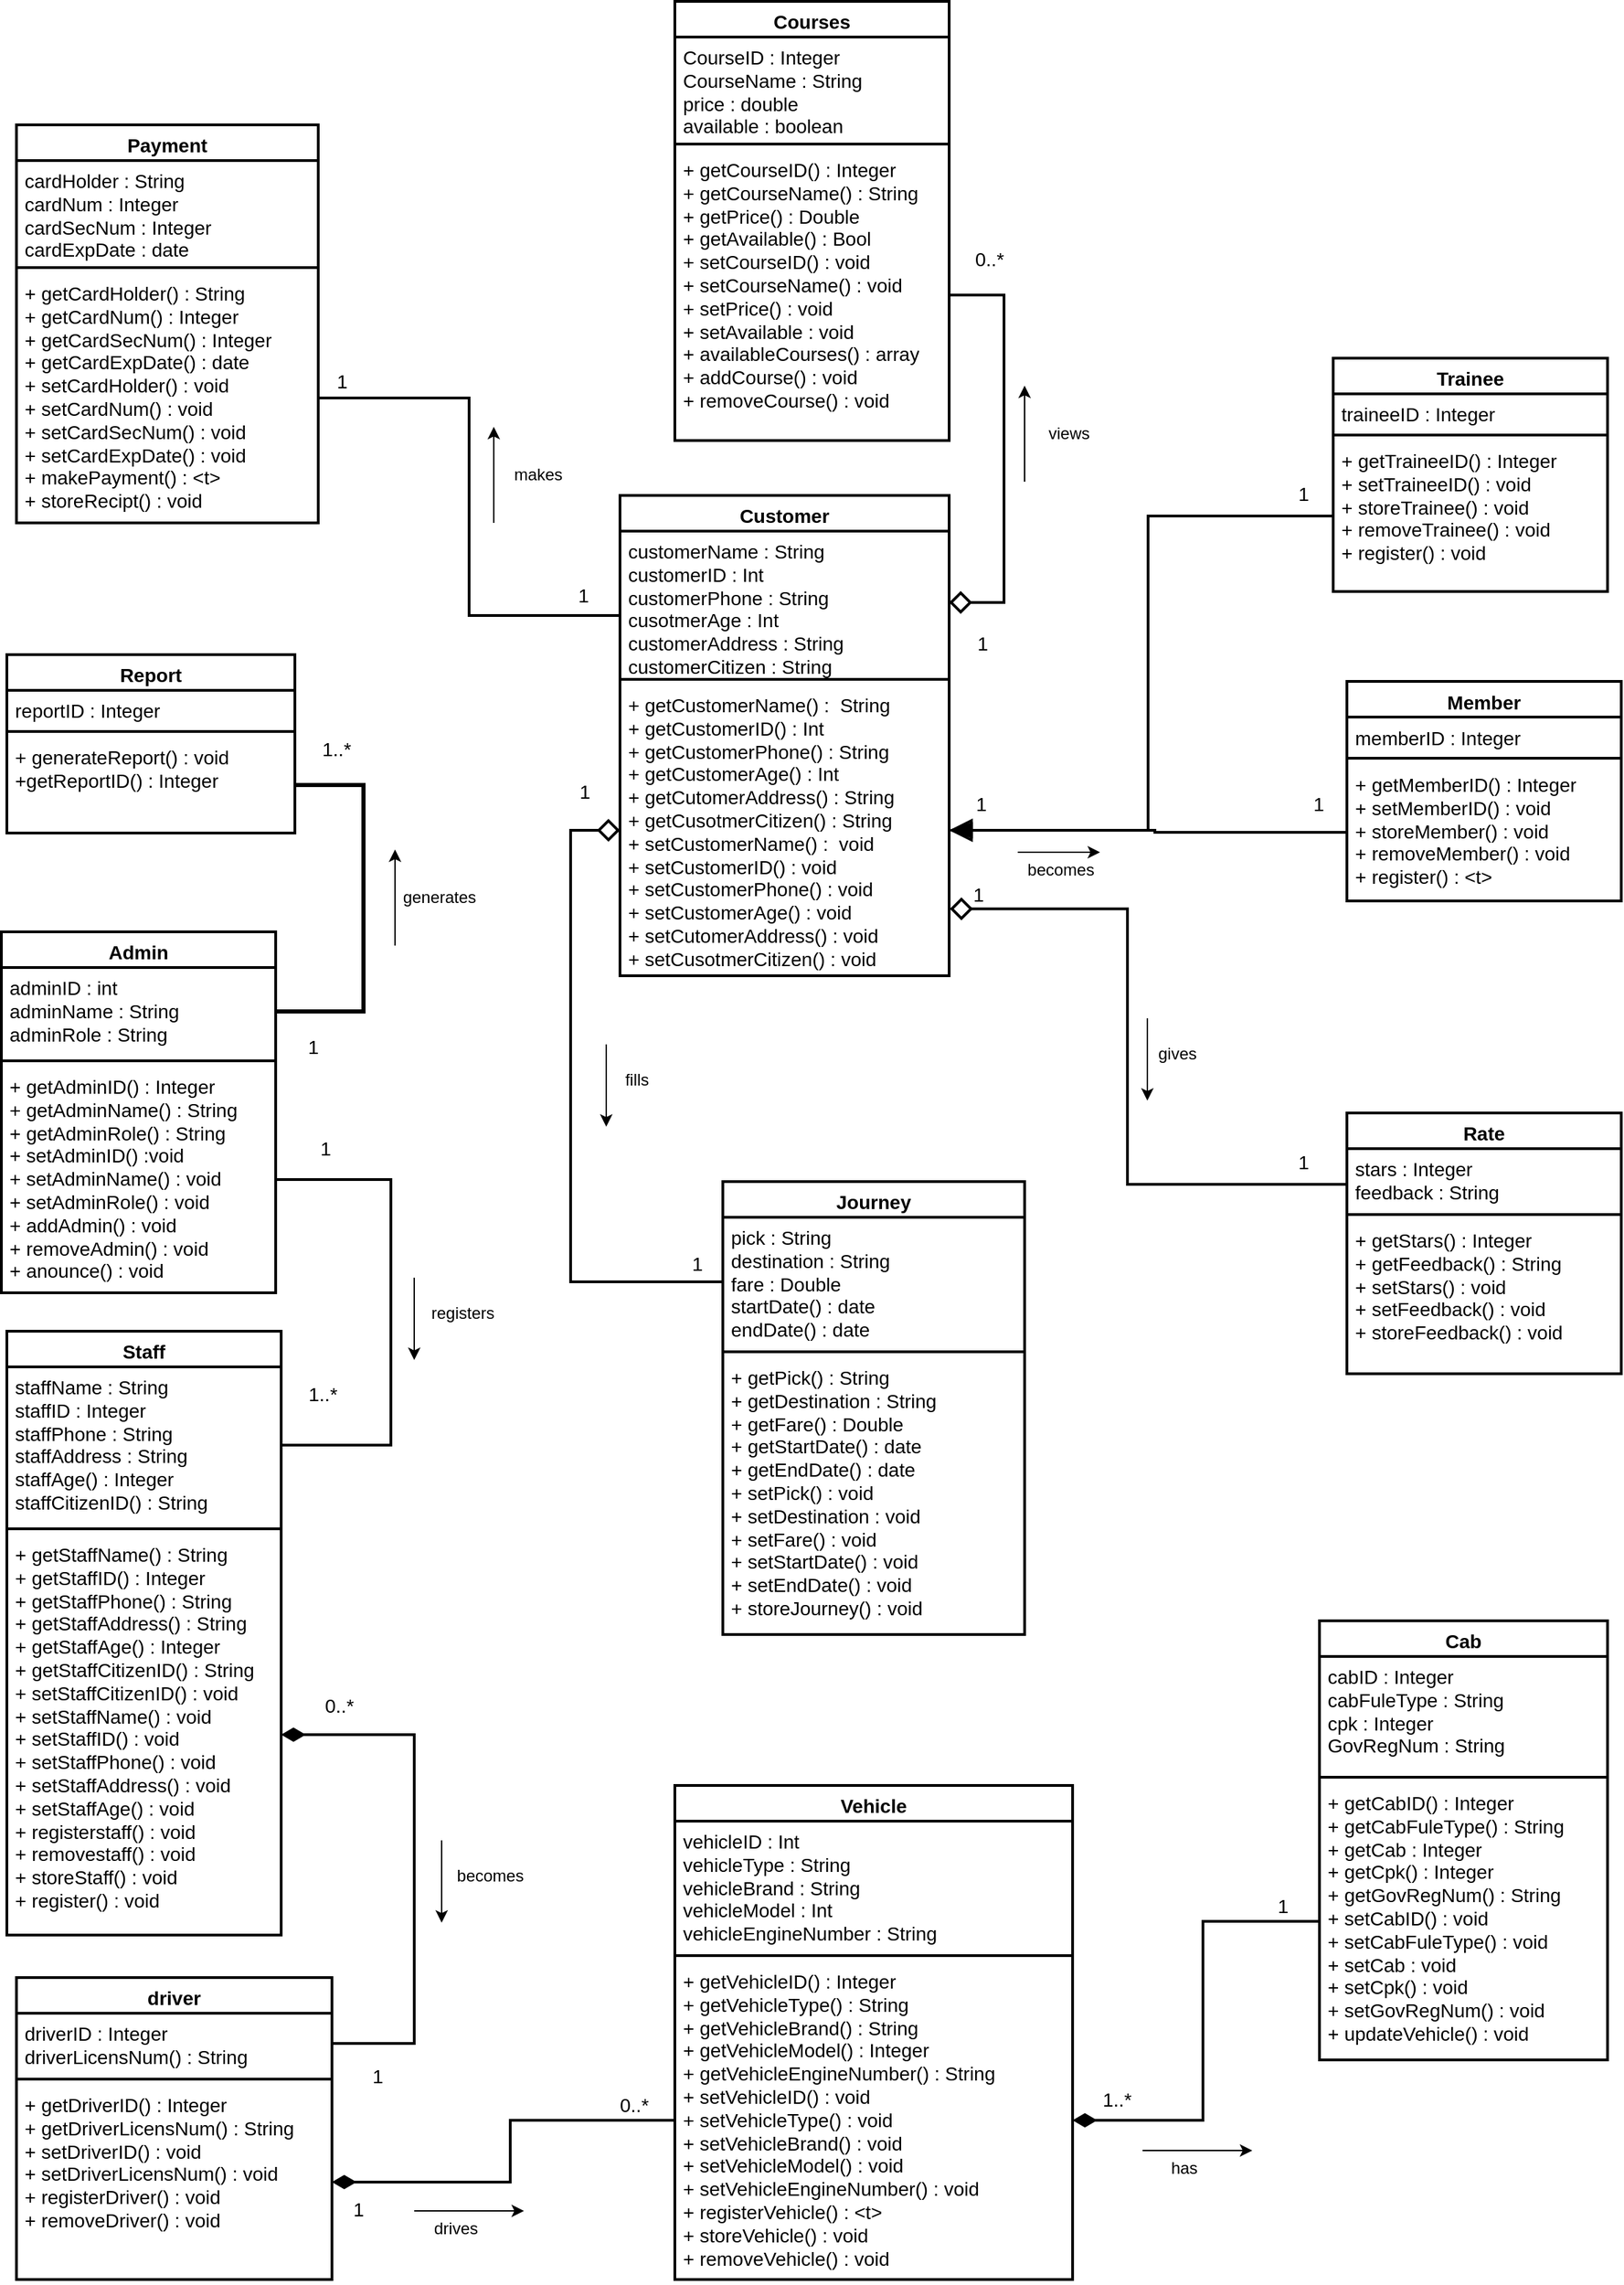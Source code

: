 <mxfile version="21.2.2" type="device" pages="6">
  <diagram name="Page-1" id="lSVpGAmI0Bu0_lsUPXQn">
    <mxGraphModel dx="2700" dy="1243" grid="1" gridSize="10" guides="1" tooltips="1" connect="1" arrows="1" fold="1" page="0" pageScale="1" pageWidth="850" pageHeight="1100" math="0" shadow="0">
      <root>
        <mxCell id="0" />
        <mxCell id="1" parent="0" />
        <mxCell id="G-G0wz0nWU0iGVOkRUQ2-1" value="Admin" style="swimlane;fontStyle=1;align=center;verticalAlign=top;childLayout=stackLayout;horizontal=1;startSize=26;horizontalStack=0;resizeParent=1;resizeParentMax=0;resizeLast=0;collapsible=1;marginBottom=0;whiteSpace=wrap;html=1;strokeWidth=2;fontSize=14;" parent="1" vertex="1">
          <mxGeometry x="-891" y="318" width="200" height="263" as="geometry" />
        </mxCell>
        <mxCell id="G-G0wz0nWU0iGVOkRUQ2-2" value="adminID : int&lt;br style=&quot;font-size: 14px;&quot;&gt;adminName : String&lt;br style=&quot;font-size: 14px;&quot;&gt;adminRole : String" style="text;strokeColor=none;fillColor=none;align=left;verticalAlign=top;spacingLeft=4;spacingRight=4;overflow=hidden;rotatable=0;points=[[0,0.5],[1,0.5]];portConstraint=eastwest;whiteSpace=wrap;html=1;strokeWidth=2;fontSize=14;" parent="G-G0wz0nWU0iGVOkRUQ2-1" vertex="1">
          <mxGeometry y="26" width="200" height="64" as="geometry" />
        </mxCell>
        <mxCell id="G-G0wz0nWU0iGVOkRUQ2-3" value="" style="line;strokeWidth=2;fillColor=none;align=left;verticalAlign=middle;spacingTop=-1;spacingLeft=3;spacingRight=3;rotatable=0;labelPosition=right;points=[];portConstraint=eastwest;strokeColor=inherit;fontSize=14;" parent="G-G0wz0nWU0iGVOkRUQ2-1" vertex="1">
          <mxGeometry y="90" width="200" height="8" as="geometry" />
        </mxCell>
        <mxCell id="G-G0wz0nWU0iGVOkRUQ2-4" value="+ getAdminID() : Integer&lt;br style=&quot;font-size: 14px;&quot;&gt;+ getAdminName() : String&lt;br style=&quot;font-size: 14px;&quot;&gt;+ getAdminRole() : String&lt;br style=&quot;font-size: 14px;&quot;&gt;+ setAdminID() :void&lt;br style=&quot;border-color: var(--border-color); font-size: 14px;&quot;&gt;+ setAdminName() : void&lt;br style=&quot;border-color: var(--border-color); font-size: 14px;&quot;&gt;+ setAdminRole() : void&lt;br style=&quot;font-size: 14px;&quot;&gt;+ addAdmin() : void&lt;br style=&quot;font-size: 14px;&quot;&gt;+ removeAdmin() : void&lt;br style=&quot;font-size: 14px;&quot;&gt;+ anounce() : void" style="text;strokeColor=none;fillColor=none;align=left;verticalAlign=top;spacingLeft=4;spacingRight=4;overflow=hidden;rotatable=0;points=[[0,0.5],[1,0.5]];portConstraint=eastwest;whiteSpace=wrap;html=1;strokeWidth=2;fontSize=14;" parent="G-G0wz0nWU0iGVOkRUQ2-1" vertex="1">
          <mxGeometry y="98" width="200" height="165" as="geometry" />
        </mxCell>
        <mxCell id="G-G0wz0nWU0iGVOkRUQ2-5" value="Cab" style="swimlane;fontStyle=1;align=center;verticalAlign=top;childLayout=stackLayout;horizontal=1;startSize=26;horizontalStack=0;resizeParent=1;resizeParentMax=0;resizeLast=0;collapsible=1;marginBottom=0;whiteSpace=wrap;html=1;strokeWidth=2;fontSize=14;" parent="1" vertex="1">
          <mxGeometry x="70" y="820" width="210" height="320" as="geometry" />
        </mxCell>
        <mxCell id="G-G0wz0nWU0iGVOkRUQ2-6" value="cabID : Integer&lt;br style=&quot;font-size: 14px;&quot;&gt;cabFuleType : String&lt;br style=&quot;font-size: 14px;&quot;&gt;cpk : Integer&lt;br style=&quot;font-size: 14px;&quot;&gt;GovRegNum : String" style="text;strokeColor=none;fillColor=none;align=left;verticalAlign=top;spacingLeft=4;spacingRight=4;overflow=hidden;rotatable=0;points=[[0,0.5],[1,0.5]];portConstraint=eastwest;whiteSpace=wrap;html=1;strokeWidth=2;fontSize=14;" parent="G-G0wz0nWU0iGVOkRUQ2-5" vertex="1">
          <mxGeometry y="26" width="210" height="84" as="geometry" />
        </mxCell>
        <mxCell id="G-G0wz0nWU0iGVOkRUQ2-7" value="" style="line;strokeWidth=2;fillColor=none;align=left;verticalAlign=middle;spacingTop=-1;spacingLeft=3;spacingRight=3;rotatable=0;labelPosition=right;points=[];portConstraint=eastwest;strokeColor=inherit;fontSize=14;" parent="G-G0wz0nWU0iGVOkRUQ2-5" vertex="1">
          <mxGeometry y="110" width="210" height="8" as="geometry" />
        </mxCell>
        <mxCell id="G-G0wz0nWU0iGVOkRUQ2-8" value="+ getCabID() : Integer&lt;br style=&quot;font-size: 14px;&quot;&gt;+ getCabFuleType() : String&lt;br style=&quot;font-size: 14px;&quot;&gt;+ getCab : Integer&lt;br style=&quot;font-size: 14px;&quot;&gt;+ getCpk() : Integer&lt;br style=&quot;font-size: 14px;&quot;&gt;+ getGovRegNum() : String&lt;br style=&quot;font-size: 14px;&quot;&gt;+ setCabID() : void&lt;br style=&quot;border-color: var(--border-color); font-size: 14px;&quot;&gt;+ setCabFuleType() : void&lt;br style=&quot;border-color: var(--border-color); font-size: 14px;&quot;&gt;+ setCab : void&lt;br style=&quot;border-color: var(--border-color); font-size: 14px;&quot;&gt;+ setCpk() : void&lt;br style=&quot;border-color: var(--border-color); font-size: 14px;&quot;&gt;+ setGovRegNum() : void&lt;br style=&quot;font-size: 14px;&quot;&gt;+ updateVehicle() : void" style="text;strokeColor=none;fillColor=none;align=left;verticalAlign=top;spacingLeft=4;spacingRight=4;overflow=hidden;rotatable=0;points=[[0,0.5],[1,0.5]];portConstraint=eastwest;whiteSpace=wrap;html=1;strokeWidth=2;fontSize=14;" parent="G-G0wz0nWU0iGVOkRUQ2-5" vertex="1">
          <mxGeometry y="118" width="210" height="202" as="geometry" />
        </mxCell>
        <mxCell id="G-G0wz0nWU0iGVOkRUQ2-13" value="Payment" style="swimlane;fontStyle=1;align=center;verticalAlign=top;childLayout=stackLayout;horizontal=1;startSize=26;horizontalStack=0;resizeParent=1;resizeParentMax=0;resizeLast=0;collapsible=1;marginBottom=0;whiteSpace=wrap;html=1;strokeWidth=2;fontSize=14;" parent="1" vertex="1">
          <mxGeometry x="-880" y="-270" width="220" height="290" as="geometry" />
        </mxCell>
        <mxCell id="G-G0wz0nWU0iGVOkRUQ2-14" value="cardHolder : String&lt;br style=&quot;font-size: 14px;&quot;&gt;cardNum : Integer&lt;br style=&quot;font-size: 14px;&quot;&gt;cardSecNum : Integer&lt;br style=&quot;font-size: 14px;&quot;&gt;cardExpDate : date" style="text;strokeColor=none;fillColor=none;align=left;verticalAlign=top;spacingLeft=4;spacingRight=4;overflow=hidden;rotatable=0;points=[[0,0.5],[1,0.5]];portConstraint=eastwest;whiteSpace=wrap;html=1;strokeWidth=2;fontSize=14;" parent="G-G0wz0nWU0iGVOkRUQ2-13" vertex="1">
          <mxGeometry y="26" width="220" height="74" as="geometry" />
        </mxCell>
        <mxCell id="G-G0wz0nWU0iGVOkRUQ2-15" value="" style="line;strokeWidth=2;fillColor=none;align=left;verticalAlign=middle;spacingTop=-1;spacingLeft=3;spacingRight=3;rotatable=0;labelPosition=right;points=[];portConstraint=eastwest;strokeColor=inherit;fontSize=14;" parent="G-G0wz0nWU0iGVOkRUQ2-13" vertex="1">
          <mxGeometry y="100" width="220" height="8" as="geometry" />
        </mxCell>
        <mxCell id="G-G0wz0nWU0iGVOkRUQ2-16" value="+ getCardHolder() : String&lt;br style=&quot;font-size: 14px;&quot;&gt;+ getCardNum() : Integer&lt;br style=&quot;font-size: 14px;&quot;&gt;+ getCardSecNum() : Integer&lt;br style=&quot;font-size: 14px;&quot;&gt;+ getCardExpDate() : date&lt;br style=&quot;font-size: 14px;&quot;&gt;+ setCardHolder() : void&lt;br style=&quot;border-color: var(--border-color); font-size: 14px;&quot;&gt;+ setCardNum() : void&lt;br style=&quot;border-color: var(--border-color); font-size: 14px;&quot;&gt;+ setCardSecNum() : void&lt;br style=&quot;border-color: var(--border-color); font-size: 14px;&quot;&gt;+ setCardExpDate() : void&lt;br style=&quot;font-size: 14px;&quot;&gt;+ makePayment() : &amp;lt;t&amp;gt;&lt;br style=&quot;font-size: 14px;&quot;&gt;+ storeRecipt() : void" style="text;strokeColor=none;fillColor=none;align=left;verticalAlign=top;spacingLeft=4;spacingRight=4;overflow=hidden;rotatable=0;points=[[0,0.5],[1,0.5]];portConstraint=eastwest;whiteSpace=wrap;html=1;strokeWidth=2;fontSize=14;" parent="G-G0wz0nWU0iGVOkRUQ2-13" vertex="1">
          <mxGeometry y="108" width="220" height="182" as="geometry" />
        </mxCell>
        <mxCell id="G-G0wz0nWU0iGVOkRUQ2-21" value="Customer" style="swimlane;fontStyle=1;align=center;verticalAlign=top;childLayout=stackLayout;horizontal=1;startSize=26;horizontalStack=0;resizeParent=1;resizeParentMax=0;resizeLast=0;collapsible=1;marginBottom=0;whiteSpace=wrap;html=1;strokeWidth=2;fontSize=14;" parent="1" vertex="1">
          <mxGeometry x="-440" width="240" height="350" as="geometry" />
        </mxCell>
        <mxCell id="G-G0wz0nWU0iGVOkRUQ2-22" value="customerName : String&lt;br style=&quot;font-size: 14px;&quot;&gt;customerID : Int&lt;br style=&quot;font-size: 14px;&quot;&gt;customerPhone : String&lt;br style=&quot;font-size: 14px;&quot;&gt;cusotmerAge : Int&lt;br style=&quot;font-size: 14px;&quot;&gt;customerAddress : String&lt;br style=&quot;font-size: 14px;&quot;&gt;customerCitizen : String" style="text;strokeColor=none;fillColor=none;align=left;verticalAlign=top;spacingLeft=4;spacingRight=4;overflow=hidden;rotatable=0;points=[[0,0.5],[1,0.5]];portConstraint=eastwest;whiteSpace=wrap;html=1;strokeWidth=2;fontSize=14;" parent="G-G0wz0nWU0iGVOkRUQ2-21" vertex="1">
          <mxGeometry y="26" width="240" height="104" as="geometry" />
        </mxCell>
        <mxCell id="G-G0wz0nWU0iGVOkRUQ2-23" value="" style="line;strokeWidth=2;fillColor=none;align=left;verticalAlign=middle;spacingTop=-1;spacingLeft=3;spacingRight=3;rotatable=0;labelPosition=right;points=[];portConstraint=eastwest;strokeColor=inherit;fontSize=14;" parent="G-G0wz0nWU0iGVOkRUQ2-21" vertex="1">
          <mxGeometry y="130" width="240" height="8" as="geometry" />
        </mxCell>
        <mxCell id="G-G0wz0nWU0iGVOkRUQ2-24" value="+ getCustomerName() :&amp;nbsp; String&lt;br style=&quot;border-color: var(--border-color); font-size: 14px;&quot;&gt;+ getCustomerID() : Int&lt;br style=&quot;border-color: var(--border-color); font-size: 14px;&quot;&gt;+ getCustomerPhone() : String&lt;br style=&quot;border-color: var(--border-color); font-size: 14px;&quot;&gt;+ getCustomerAge() : Int&lt;br style=&quot;border-color: var(--border-color); font-size: 14px;&quot;&gt;+ getCutomerAddress() : String&lt;br style=&quot;border-color: var(--border-color); font-size: 14px;&quot;&gt;+ getCusotmerCitizen() : String&amp;nbsp;&lt;br style=&quot;font-size: 14px;&quot;&gt;+ setCustomerName() :&amp;nbsp; void&lt;br style=&quot;border-color: var(--border-color); font-size: 14px;&quot;&gt;+ setCustomerID() : void&lt;br style=&quot;border-color: var(--border-color); font-size: 14px;&quot;&gt;+ setCustomerPhone() : void&lt;br style=&quot;border-color: var(--border-color); font-size: 14px;&quot;&gt;+ setCustomerAge() : void&lt;br style=&quot;border-color: var(--border-color); font-size: 14px;&quot;&gt;+ setCutomerAddress() : void&lt;br style=&quot;border-color: var(--border-color); font-size: 14px;&quot;&gt;+ setCusotmerCitizen() : void" style="text;strokeColor=none;fillColor=none;align=left;verticalAlign=top;spacingLeft=4;spacingRight=4;overflow=hidden;rotatable=0;points=[[0,0.5],[1,0.5]];portConstraint=eastwest;whiteSpace=wrap;html=1;strokeWidth=2;fontSize=14;" parent="G-G0wz0nWU0iGVOkRUQ2-21" vertex="1">
          <mxGeometry y="138" width="240" height="212" as="geometry" />
        </mxCell>
        <mxCell id="G-G0wz0nWU0iGVOkRUQ2-25" value="Staff" style="swimlane;fontStyle=1;align=center;verticalAlign=top;childLayout=stackLayout;horizontal=1;startSize=26;horizontalStack=0;resizeParent=1;resizeParentMax=0;resizeLast=0;collapsible=1;marginBottom=0;whiteSpace=wrap;html=1;strokeWidth=2;fontSize=14;" parent="1" vertex="1">
          <mxGeometry x="-887" y="609" width="200" height="440" as="geometry" />
        </mxCell>
        <mxCell id="G-G0wz0nWU0iGVOkRUQ2-26" value="staffName : String&lt;br style=&quot;font-size: 14px;&quot;&gt;staffID : Integer&lt;br style=&quot;font-size: 14px;&quot;&gt;staffPhone : String&lt;br style=&quot;font-size: 14px;&quot;&gt;staffAddress : String&lt;br style=&quot;font-size: 14px;&quot;&gt;staffAge() : Integer&lt;br style=&quot;font-size: 14px;&quot;&gt;staffCitizenID() : String" style="text;strokeColor=none;fillColor=none;align=left;verticalAlign=top;spacingLeft=4;spacingRight=4;overflow=hidden;rotatable=0;points=[[0,0.5],[1,0.5]];portConstraint=eastwest;whiteSpace=wrap;html=1;strokeWidth=2;fontSize=14;" parent="G-G0wz0nWU0iGVOkRUQ2-25" vertex="1">
          <mxGeometry y="26" width="200" height="114" as="geometry" />
        </mxCell>
        <mxCell id="G-G0wz0nWU0iGVOkRUQ2-27" value="" style="line;strokeWidth=2;fillColor=none;align=left;verticalAlign=middle;spacingTop=-1;spacingLeft=3;spacingRight=3;rotatable=0;labelPosition=right;points=[];portConstraint=eastwest;strokeColor=inherit;fontSize=14;" parent="G-G0wz0nWU0iGVOkRUQ2-25" vertex="1">
          <mxGeometry y="140" width="200" height="8" as="geometry" />
        </mxCell>
        <mxCell id="G-G0wz0nWU0iGVOkRUQ2-28" value="&lt;div style=&quot;font-size: 14px;&quot;&gt;+ getStaffName() : String&lt;/div&gt;&lt;div style=&quot;font-size: 14px;&quot;&gt;+ getStaffID() : Integer&lt;/div&gt;&lt;div style=&quot;font-size: 14px;&quot;&gt;+ getStaffPhone() : String&lt;/div&gt;&lt;div style=&quot;font-size: 14px;&quot;&gt;+ getStaffAddress() : String&lt;/div&gt;&lt;div style=&quot;font-size: 14px;&quot;&gt;+ getStaffAge() : Integer&lt;/div&gt;&lt;div style=&quot;font-size: 14px;&quot;&gt;+ getStaffCitizenID() : String&lt;/div&gt;&lt;div style=&quot;font-size: 14px;&quot;&gt;+ setStaffCitizenID() : void&lt;br style=&quot;font-size: 14px;&quot;&gt;&lt;/div&gt;&lt;div style=&quot;font-size: 14px;&quot;&gt;+ setStaffName() : void&lt;/div&gt;&lt;div style=&quot;font-size: 14px;&quot;&gt;+ setStaffID() : void&lt;/div&gt;&lt;div style=&quot;font-size: 14px;&quot;&gt;+ setStaffPhone() : void&lt;/div&gt;&lt;div style=&quot;font-size: 14px;&quot;&gt;+ setStaffAddress() : void&lt;/div&gt;&lt;div style=&quot;font-size: 14px;&quot;&gt;+ setStaffAge() : void&lt;/div&gt;&lt;div style=&quot;font-size: 14px;&quot;&gt;+ registerstaff() : void&lt;/div&gt;&lt;div style=&quot;font-size: 14px;&quot;&gt;+ removestaff() : void&lt;/div&gt;&lt;div style=&quot;font-size: 14px;&quot;&gt;+ storeStaff() : void&lt;/div&gt;&lt;div style=&quot;font-size: 14px;&quot;&gt;+ register() : void&lt;/div&gt;" style="text;strokeColor=none;fillColor=none;align=left;verticalAlign=top;spacingLeft=4;spacingRight=4;overflow=hidden;rotatable=0;points=[[0,0.5],[1,0.5]];portConstraint=eastwest;whiteSpace=wrap;html=1;strokeWidth=2;fontSize=14;" parent="G-G0wz0nWU0iGVOkRUQ2-25" vertex="1">
          <mxGeometry y="148" width="200" height="292" as="geometry" />
        </mxCell>
        <mxCell id="G-G0wz0nWU0iGVOkRUQ2-29" value="Member" style="swimlane;fontStyle=1;align=center;verticalAlign=top;childLayout=stackLayout;horizontal=1;startSize=26;horizontalStack=0;resizeParent=1;resizeParentMax=0;resizeLast=0;collapsible=1;marginBottom=0;whiteSpace=wrap;html=1;strokeWidth=2;fontSize=14;" parent="1" vertex="1">
          <mxGeometry x="90" y="135.5" width="200" height="160" as="geometry" />
        </mxCell>
        <mxCell id="G-G0wz0nWU0iGVOkRUQ2-30" value="memberID : Integer" style="text;strokeColor=none;fillColor=none;align=left;verticalAlign=top;spacingLeft=4;spacingRight=4;overflow=hidden;rotatable=0;points=[[0,0.5],[1,0.5]];portConstraint=eastwest;whiteSpace=wrap;html=1;strokeWidth=2;fontSize=14;" parent="G-G0wz0nWU0iGVOkRUQ2-29" vertex="1">
          <mxGeometry y="26" width="200" height="26" as="geometry" />
        </mxCell>
        <mxCell id="G-G0wz0nWU0iGVOkRUQ2-31" value="" style="line;strokeWidth=2;fillColor=none;align=left;verticalAlign=middle;spacingTop=-1;spacingLeft=3;spacingRight=3;rotatable=0;labelPosition=right;points=[];portConstraint=eastwest;strokeColor=inherit;fontSize=14;" parent="G-G0wz0nWU0iGVOkRUQ2-29" vertex="1">
          <mxGeometry y="52" width="200" height="8" as="geometry" />
        </mxCell>
        <mxCell id="G-G0wz0nWU0iGVOkRUQ2-32" value="+ getMemberID() : Integer&lt;br style=&quot;font-size: 14px;&quot;&gt;+ setMemberID() : void&lt;br style=&quot;font-size: 14px;&quot;&gt;+ storeMember() : void&lt;br style=&quot;font-size: 14px;&quot;&gt;+ removeMember() : void&lt;br style=&quot;font-size: 14px;&quot;&gt;+ register() : &amp;lt;t&amp;gt;" style="text;strokeColor=none;fillColor=none;align=left;verticalAlign=top;spacingLeft=4;spacingRight=4;overflow=hidden;rotatable=0;points=[[0,0.5],[1,0.5]];portConstraint=eastwest;whiteSpace=wrap;html=1;strokeWidth=2;fontSize=14;" parent="G-G0wz0nWU0iGVOkRUQ2-29" vertex="1">
          <mxGeometry y="60" width="200" height="100" as="geometry" />
        </mxCell>
        <mxCell id="G-G0wz0nWU0iGVOkRUQ2-33" value="Report" style="swimlane;fontStyle=1;align=center;verticalAlign=top;childLayout=stackLayout;horizontal=1;startSize=26;horizontalStack=0;resizeParent=1;resizeParentMax=0;resizeLast=0;collapsible=1;marginBottom=0;whiteSpace=wrap;html=1;strokeWidth=2;fontSize=14;" parent="1" vertex="1">
          <mxGeometry x="-887" y="116" width="210" height="130" as="geometry" />
        </mxCell>
        <mxCell id="G-G0wz0nWU0iGVOkRUQ2-34" value="reportID : Integer" style="text;strokeColor=none;fillColor=none;align=left;verticalAlign=top;spacingLeft=4;spacingRight=4;overflow=hidden;rotatable=0;points=[[0,0.5],[1,0.5]];portConstraint=eastwest;whiteSpace=wrap;html=1;strokeWidth=2;fontSize=14;" parent="G-G0wz0nWU0iGVOkRUQ2-33" vertex="1">
          <mxGeometry y="26" width="210" height="26" as="geometry" />
        </mxCell>
        <mxCell id="G-G0wz0nWU0iGVOkRUQ2-35" value="" style="line;strokeWidth=2;fillColor=none;align=left;verticalAlign=middle;spacingTop=-1;spacingLeft=3;spacingRight=3;rotatable=0;labelPosition=right;points=[];portConstraint=eastwest;strokeColor=inherit;fontSize=14;" parent="G-G0wz0nWU0iGVOkRUQ2-33" vertex="1">
          <mxGeometry y="52" width="210" height="8" as="geometry" />
        </mxCell>
        <mxCell id="G-G0wz0nWU0iGVOkRUQ2-36" value="+ generateReport() : void&lt;br style=&quot;font-size: 14px;&quot;&gt;+getReportID() : Integer" style="text;strokeColor=none;fillColor=none;align=left;verticalAlign=top;spacingLeft=4;spacingRight=4;overflow=hidden;rotatable=0;points=[[0,0.5],[1,0.5]];portConstraint=eastwest;whiteSpace=wrap;html=1;strokeWidth=2;fontSize=14;" parent="G-G0wz0nWU0iGVOkRUQ2-33" vertex="1">
          <mxGeometry y="60" width="210" height="70" as="geometry" />
        </mxCell>
        <mxCell id="G-G0wz0nWU0iGVOkRUQ2-37" value="Journey" style="swimlane;fontStyle=1;align=center;verticalAlign=top;childLayout=stackLayout;horizontal=1;startSize=26;horizontalStack=0;resizeParent=1;resizeParentMax=0;resizeLast=0;collapsible=1;marginBottom=0;whiteSpace=wrap;html=1;strokeWidth=2;fontSize=14;" parent="1" vertex="1">
          <mxGeometry x="-365" y="500" width="220" height="330" as="geometry" />
        </mxCell>
        <mxCell id="G-G0wz0nWU0iGVOkRUQ2-38" value="pick : String&lt;br style=&quot;font-size: 14px;&quot;&gt;destination : String&lt;br style=&quot;font-size: 14px;&quot;&gt;fare : Double&lt;br style=&quot;font-size: 14px;&quot;&gt;startDate() : date&lt;br style=&quot;font-size: 14px;&quot;&gt;endDate() : date" style="text;strokeColor=none;fillColor=none;align=left;verticalAlign=top;spacingLeft=4;spacingRight=4;overflow=hidden;rotatable=0;points=[[0,0.5],[1,0.5]];portConstraint=eastwest;whiteSpace=wrap;html=1;strokeWidth=2;fontSize=14;" parent="G-G0wz0nWU0iGVOkRUQ2-37" vertex="1">
          <mxGeometry y="26" width="220" height="94" as="geometry" />
        </mxCell>
        <mxCell id="G-G0wz0nWU0iGVOkRUQ2-39" value="" style="line;strokeWidth=2;fillColor=none;align=left;verticalAlign=middle;spacingTop=-1;spacingLeft=3;spacingRight=3;rotatable=0;labelPosition=right;points=[];portConstraint=eastwest;strokeColor=inherit;fontSize=14;" parent="G-G0wz0nWU0iGVOkRUQ2-37" vertex="1">
          <mxGeometry y="120" width="220" height="8" as="geometry" />
        </mxCell>
        <mxCell id="G-G0wz0nWU0iGVOkRUQ2-131" value="+ getPick() : String&lt;br style=&quot;font-size: 14px;&quot;&gt;+ getDestination : String&lt;br style=&quot;font-size: 14px;&quot;&gt;+ getFare() : Double&lt;br style=&quot;font-size: 14px;&quot;&gt;+ getStartDate() : date&lt;br style=&quot;font-size: 14px;&quot;&gt;+ getEndDate() : date&lt;br style=&quot;font-size: 14px;&quot;&gt;+ setPick() : void&lt;br style=&quot;border-color: var(--border-color); font-size: 14px;&quot;&gt;+ setDestination : void&lt;br style=&quot;border-color: var(--border-color); font-size: 14px;&quot;&gt;+ setFare() : void&lt;br style=&quot;border-color: var(--border-color); font-size: 14px;&quot;&gt;+ setStartDate() : void&lt;br style=&quot;border-color: var(--border-color); font-size: 14px;&quot;&gt;+ setEndDate() : void&lt;br style=&quot;font-size: 14px;&quot;&gt;+ storeJourney() : void" style="text;strokeColor=none;fillColor=none;align=left;verticalAlign=top;spacingLeft=4;spacingRight=4;overflow=hidden;rotatable=0;points=[[0,0.5],[1,0.5]];portConstraint=eastwest;whiteSpace=wrap;html=1;strokeWidth=2;fontSize=14;" parent="G-G0wz0nWU0iGVOkRUQ2-37" vertex="1">
          <mxGeometry y="128" width="220" height="202" as="geometry" />
        </mxCell>
        <mxCell id="G-G0wz0nWU0iGVOkRUQ2-45" value="driver" style="swimlane;fontStyle=1;align=center;verticalAlign=top;childLayout=stackLayout;horizontal=1;startSize=26;horizontalStack=0;resizeParent=1;resizeParentMax=0;resizeLast=0;collapsible=1;marginBottom=0;whiteSpace=wrap;html=1;strokeWidth=2;fontSize=14;" parent="1" vertex="1">
          <mxGeometry x="-880" y="1080" width="230" height="220" as="geometry" />
        </mxCell>
        <mxCell id="G-G0wz0nWU0iGVOkRUQ2-46" value="driverID : Integer&lt;br style=&quot;font-size: 14px;&quot;&gt;driverLicensNum() : String" style="text;strokeColor=none;fillColor=none;align=left;verticalAlign=top;spacingLeft=4;spacingRight=4;overflow=hidden;rotatable=0;points=[[0,0.5],[1,0.5]];portConstraint=eastwest;whiteSpace=wrap;html=1;strokeWidth=2;fontSize=14;" parent="G-G0wz0nWU0iGVOkRUQ2-45" vertex="1">
          <mxGeometry y="26" width="230" height="44" as="geometry" />
        </mxCell>
        <mxCell id="G-G0wz0nWU0iGVOkRUQ2-47" value="" style="line;strokeWidth=2;fillColor=none;align=left;verticalAlign=middle;spacingTop=-1;spacingLeft=3;spacingRight=3;rotatable=0;labelPosition=right;points=[];portConstraint=eastwest;strokeColor=inherit;fontSize=14;" parent="G-G0wz0nWU0iGVOkRUQ2-45" vertex="1">
          <mxGeometry y="70" width="230" height="8" as="geometry" />
        </mxCell>
        <mxCell id="G-G0wz0nWU0iGVOkRUQ2-48" value="+ getDriverID() : Integer&lt;br style=&quot;font-size: 14px;&quot;&gt;+ getDriverLicensNum() : String&lt;br style=&quot;font-size: 14px;&quot;&gt;+ setDriverID() : void&lt;br style=&quot;border-color: var(--border-color); font-size: 14px;&quot;&gt;+ setDriverLicensNum() : void&lt;br style=&quot;font-size: 14px;&quot;&gt;+ registerDriver() : void&lt;br style=&quot;font-size: 14px;&quot;&gt;+ removeDriver() : void" style="text;strokeColor=none;fillColor=none;align=left;verticalAlign=top;spacingLeft=4;spacingRight=4;overflow=hidden;rotatable=0;points=[[0,0.5],[1,0.5]];portConstraint=eastwest;whiteSpace=wrap;html=1;strokeWidth=2;fontSize=14;" parent="G-G0wz0nWU0iGVOkRUQ2-45" vertex="1">
          <mxGeometry y="78" width="230" height="142" as="geometry" />
        </mxCell>
        <mxCell id="G-G0wz0nWU0iGVOkRUQ2-49" value="Trainee" style="swimlane;fontStyle=1;align=center;verticalAlign=top;childLayout=stackLayout;horizontal=1;startSize=26;horizontalStack=0;resizeParent=1;resizeParentMax=0;resizeLast=0;collapsible=1;marginBottom=0;whiteSpace=wrap;html=1;strokeWidth=2;fontSize=14;" parent="1" vertex="1">
          <mxGeometry x="80" y="-100" width="200" height="170" as="geometry" />
        </mxCell>
        <mxCell id="G-G0wz0nWU0iGVOkRUQ2-50" value="traineeID : Integer" style="text;strokeColor=none;fillColor=none;align=left;verticalAlign=top;spacingLeft=4;spacingRight=4;overflow=hidden;rotatable=0;points=[[0,0.5],[1,0.5]];portConstraint=eastwest;whiteSpace=wrap;html=1;strokeWidth=2;fontSize=14;" parent="G-G0wz0nWU0iGVOkRUQ2-49" vertex="1">
          <mxGeometry y="26" width="200" height="26" as="geometry" />
        </mxCell>
        <mxCell id="G-G0wz0nWU0iGVOkRUQ2-51" value="" style="line;strokeWidth=2;fillColor=none;align=left;verticalAlign=middle;spacingTop=-1;spacingLeft=3;spacingRight=3;rotatable=0;labelPosition=right;points=[];portConstraint=eastwest;strokeColor=inherit;fontSize=14;" parent="G-G0wz0nWU0iGVOkRUQ2-49" vertex="1">
          <mxGeometry y="52" width="200" height="8" as="geometry" />
        </mxCell>
        <mxCell id="G-G0wz0nWU0iGVOkRUQ2-52" value="+ getTraineeID() : Integer&lt;br style=&quot;font-size: 14px;&quot;&gt;+ setTraineeID() : void&lt;br style=&quot;font-size: 14px;&quot;&gt;+ storeTrainee() : void&lt;br style=&quot;font-size: 14px;&quot;&gt;+ removeTrainee() : void&lt;br style=&quot;font-size: 14px;&quot;&gt;+ register() : void" style="text;strokeColor=none;fillColor=none;align=left;verticalAlign=top;spacingLeft=4;spacingRight=4;overflow=hidden;rotatable=0;points=[[0,0.5],[1,0.5]];portConstraint=eastwest;whiteSpace=wrap;html=1;strokeWidth=2;fontSize=14;" parent="G-G0wz0nWU0iGVOkRUQ2-49" vertex="1">
          <mxGeometry y="60" width="200" height="110" as="geometry" />
        </mxCell>
        <mxCell id="G-G0wz0nWU0iGVOkRUQ2-57" value="Vehicle" style="swimlane;fontStyle=1;align=center;verticalAlign=top;childLayout=stackLayout;horizontal=1;startSize=26;horizontalStack=0;resizeParent=1;resizeParentMax=0;resizeLast=0;collapsible=1;marginBottom=0;whiteSpace=wrap;html=1;strokeWidth=2;fontSize=14;" parent="1" vertex="1">
          <mxGeometry x="-400" y="940" width="290" height="360" as="geometry" />
        </mxCell>
        <mxCell id="G-G0wz0nWU0iGVOkRUQ2-58" value="vehicleID : Int&lt;br style=&quot;font-size: 14px;&quot;&gt;vehicleType : String&lt;br style=&quot;font-size: 14px;&quot;&gt;vehicleBrand : String&lt;br style=&quot;font-size: 14px;&quot;&gt;vehicleModel : Int&lt;br style=&quot;font-size: 14px;&quot;&gt;vehicleEngineNumber : String" style="text;strokeColor=none;fillColor=none;align=left;verticalAlign=top;spacingLeft=4;spacingRight=4;overflow=hidden;rotatable=0;points=[[0,0.5],[1,0.5]];portConstraint=eastwest;whiteSpace=wrap;html=1;strokeWidth=2;fontSize=14;" parent="G-G0wz0nWU0iGVOkRUQ2-57" vertex="1">
          <mxGeometry y="26" width="290" height="94" as="geometry" />
        </mxCell>
        <mxCell id="G-G0wz0nWU0iGVOkRUQ2-59" value="" style="line;strokeWidth=2;fillColor=none;align=left;verticalAlign=middle;spacingTop=-1;spacingLeft=3;spacingRight=3;rotatable=0;labelPosition=right;points=[];portConstraint=eastwest;strokeColor=inherit;fontSize=14;" parent="G-G0wz0nWU0iGVOkRUQ2-57" vertex="1">
          <mxGeometry y="120" width="290" height="8" as="geometry" />
        </mxCell>
        <mxCell id="G-G0wz0nWU0iGVOkRUQ2-60" value="+ getVehicleID() : Integer&lt;br style=&quot;font-size: 14px;&quot;&gt;+ getVehicleType() : String&lt;br style=&quot;font-size: 14px;&quot;&gt;+ getVehicleBrand() : String&lt;br style=&quot;font-size: 14px;&quot;&gt;+ getVehicleModel() : Integer&lt;br style=&quot;font-size: 14px;&quot;&gt;+ getVehicleEngineNumber() : String&lt;br style=&quot;font-size: 14px;&quot;&gt;+ setVehicleID() : void&lt;br style=&quot;border-color: var(--border-color); font-size: 14px;&quot;&gt;+ setVehicleType() : void&lt;br style=&quot;border-color: var(--border-color); font-size: 14px;&quot;&gt;+ setVehicleBrand() : void&lt;br style=&quot;border-color: var(--border-color); font-size: 14px;&quot;&gt;+ setVehicleModel() : void&lt;br style=&quot;border-color: var(--border-color); font-size: 14px;&quot;&gt;+ setVehicleEngineNumber() : void&lt;br style=&quot;font-size: 14px;&quot;&gt;+ registerVehicle() : &amp;lt;t&amp;gt;&lt;br style=&quot;font-size: 14px;&quot;&gt;+ storeVehicle() : void&lt;br style=&quot;font-size: 14px;&quot;&gt;+ removeVehicle() : void" style="text;strokeColor=none;fillColor=none;align=left;verticalAlign=top;spacingLeft=4;spacingRight=4;overflow=hidden;rotatable=0;points=[[0,0.5],[1,0.5]];portConstraint=eastwest;whiteSpace=wrap;html=1;strokeWidth=2;fontSize=14;" parent="G-G0wz0nWU0iGVOkRUQ2-57" vertex="1">
          <mxGeometry y="128" width="290" height="232" as="geometry" />
        </mxCell>
        <mxCell id="G-G0wz0nWU0iGVOkRUQ2-62" value="Rate" style="swimlane;fontStyle=1;align=center;verticalAlign=top;childLayout=stackLayout;horizontal=1;startSize=26;horizontalStack=0;resizeParent=1;resizeParentMax=0;resizeLast=0;collapsible=1;marginBottom=0;whiteSpace=wrap;html=1;strokeWidth=2;fontSize=14;" parent="1" vertex="1">
          <mxGeometry x="90" y="450" width="200" height="190" as="geometry" />
        </mxCell>
        <mxCell id="G-G0wz0nWU0iGVOkRUQ2-63" value="stars : Integer&lt;br style=&quot;border-color: var(--border-color); font-size: 14px;&quot;&gt;feedback : String" style="text;strokeColor=none;fillColor=none;align=left;verticalAlign=top;spacingLeft=4;spacingRight=4;overflow=hidden;rotatable=0;points=[[0,0.5],[1,0.5]];portConstraint=eastwest;whiteSpace=wrap;html=1;strokeWidth=2;fontSize=14;" parent="G-G0wz0nWU0iGVOkRUQ2-62" vertex="1">
          <mxGeometry y="26" width="200" height="44" as="geometry" />
        </mxCell>
        <mxCell id="G-G0wz0nWU0iGVOkRUQ2-64" value="" style="line;strokeWidth=2;fillColor=none;align=left;verticalAlign=middle;spacingTop=-1;spacingLeft=3;spacingRight=3;rotatable=0;labelPosition=right;points=[];portConstraint=eastwest;strokeColor=inherit;fontSize=14;" parent="G-G0wz0nWU0iGVOkRUQ2-62" vertex="1">
          <mxGeometry y="70" width="200" height="8" as="geometry" />
        </mxCell>
        <mxCell id="G-G0wz0nWU0iGVOkRUQ2-65" value="+ getStars() : Integer&lt;br style=&quot;font-size: 14px;&quot;&gt;+ getFeedback() : String&lt;br style=&quot;font-size: 14px;&quot;&gt;+ setStars() : void&lt;br style=&quot;border-color: var(--border-color); font-size: 14px;&quot;&gt;+ setFeedback() : void&lt;br style=&quot;font-size: 14px;&quot;&gt;+ storeFeedback() : void" style="text;strokeColor=none;fillColor=none;align=left;verticalAlign=top;spacingLeft=4;spacingRight=4;overflow=hidden;rotatable=0;points=[[0,0.5],[1,0.5]];portConstraint=eastwest;whiteSpace=wrap;html=1;strokeWidth=2;fontSize=14;" parent="G-G0wz0nWU0iGVOkRUQ2-62" vertex="1">
          <mxGeometry y="78" width="200" height="112" as="geometry" />
        </mxCell>
        <mxCell id="G-G0wz0nWU0iGVOkRUQ2-9" value="Courses" style="swimlane;fontStyle=1;align=center;verticalAlign=top;childLayout=stackLayout;horizontal=1;startSize=26;horizontalStack=0;resizeParent=1;resizeParentMax=0;resizeLast=0;collapsible=1;marginBottom=0;whiteSpace=wrap;html=1;strokeWidth=2;fontSize=14;" parent="1" vertex="1">
          <mxGeometry x="-400.0" y="-360" width="200" height="320" as="geometry" />
        </mxCell>
        <mxCell id="G-G0wz0nWU0iGVOkRUQ2-10" value="CourseID : Integer&lt;br style=&quot;font-size: 14px;&quot;&gt;CourseName : String&lt;br style=&quot;font-size: 14px;&quot;&gt;price : double&lt;br style=&quot;font-size: 14px;&quot;&gt;available : boolean" style="text;strokeColor=none;fillColor=none;align=left;verticalAlign=top;spacingLeft=4;spacingRight=4;overflow=hidden;rotatable=0;points=[[0,0.5],[1,0.5]];portConstraint=eastwest;whiteSpace=wrap;html=1;strokeWidth=2;fontSize=14;" parent="G-G0wz0nWU0iGVOkRUQ2-9" vertex="1">
          <mxGeometry y="26" width="200" height="74" as="geometry" />
        </mxCell>
        <mxCell id="G-G0wz0nWU0iGVOkRUQ2-11" value="" style="line;strokeWidth=2;fillColor=none;align=left;verticalAlign=middle;spacingTop=-1;spacingLeft=3;spacingRight=3;rotatable=0;labelPosition=right;points=[];portConstraint=eastwest;strokeColor=inherit;fontSize=14;" parent="G-G0wz0nWU0iGVOkRUQ2-9" vertex="1">
          <mxGeometry y="100" width="200" height="8" as="geometry" />
        </mxCell>
        <mxCell id="G-G0wz0nWU0iGVOkRUQ2-12" value="+ getCourseID() : Integer&lt;br style=&quot;font-size: 14px;&quot;&gt;+ getCourseName() : String&lt;br style=&quot;font-size: 14px;&quot;&gt;+ getPrice() : Double&lt;br style=&quot;font-size: 14px;&quot;&gt;+ getAvailable() : Bool&lt;br style=&quot;font-size: 14px;&quot;&gt;+ setCourseID() : void&lt;br style=&quot;border-color: var(--border-color); font-size: 14px;&quot;&gt;+ setCourseName() : void&lt;br style=&quot;border-color: var(--border-color); font-size: 14px;&quot;&gt;+ setPrice() : void&lt;br style=&quot;font-size: 14px;&quot;&gt;+ setAvailable : void&lt;br style=&quot;font-size: 14px;&quot;&gt;+ availableCourses() : array&lt;br style=&quot;font-size: 14px;&quot;&gt;+ addCourse() : void&lt;br style=&quot;font-size: 14px;&quot;&gt;+ removeCourse() : void&amp;nbsp;" style="text;strokeColor=none;fillColor=none;align=left;verticalAlign=top;spacingLeft=4;spacingRight=4;overflow=hidden;rotatable=0;points=[[0,0.5],[1,0.5]];portConstraint=eastwest;whiteSpace=wrap;html=1;strokeWidth=2;fontSize=14;" parent="G-G0wz0nWU0iGVOkRUQ2-9" vertex="1">
          <mxGeometry y="108" width="200" height="212" as="geometry" />
        </mxCell>
        <mxCell id="G-G0wz0nWU0iGVOkRUQ2-190" style="edgeStyle=orthogonalEdgeStyle;rounded=0;orthogonalLoop=1;jettySize=auto;html=1;entryX=0;entryY=0.5;entryDx=0;entryDy=0;endArrow=none;endFill=0;startArrow=block;startFill=0;exitX=1;exitY=0.5;exitDx=0;exitDy=0;strokeWidth=2;fontSize=14;startSize=12;" parent="1" source="G-G0wz0nWU0iGVOkRUQ2-24" target="G-G0wz0nWU0iGVOkRUQ2-52" edge="1">
          <mxGeometry relative="1" as="geometry" />
        </mxCell>
        <mxCell id="G-G0wz0nWU0iGVOkRUQ2-191" style="edgeStyle=orthogonalEdgeStyle;rounded=0;orthogonalLoop=1;jettySize=auto;html=1;entryX=0;entryY=0.5;entryDx=0;entryDy=0;endArrow=none;endFill=0;startArrow=blockThin;startFill=1;exitX=1;exitY=0.5;exitDx=0;exitDy=0;strokeWidth=2;fontSize=14;endSize=6;startSize=12;" parent="1" source="G-G0wz0nWU0iGVOkRUQ2-24" target="G-G0wz0nWU0iGVOkRUQ2-32" edge="1">
          <mxGeometry relative="1" as="geometry">
            <mxPoint x="-177" y="230" as="sourcePoint" />
          </mxGeometry>
        </mxCell>
        <mxCell id="G-G0wz0nWU0iGVOkRUQ2-193" style="edgeStyle=orthogonalEdgeStyle;rounded=0;orthogonalLoop=1;jettySize=auto;html=1;exitX=1;exitY=0.5;exitDx=0;exitDy=0;entryX=1;entryY=0.5;entryDx=0;entryDy=0;endArrow=diamond;endFill=0;strokeWidth=2;fontSize=14;startArrow=none;startFill=0;endSize=12;" parent="1" source="G-G0wz0nWU0iGVOkRUQ2-12" target="G-G0wz0nWU0iGVOkRUQ2-22" edge="1">
          <mxGeometry relative="1" as="geometry">
            <Array as="points">
              <mxPoint x="-160" y="-146" />
              <mxPoint x="-160" y="78" />
            </Array>
          </mxGeometry>
        </mxCell>
        <mxCell id="G-G0wz0nWU0iGVOkRUQ2-194" style="edgeStyle=orthogonalEdgeStyle;rounded=0;orthogonalLoop=1;jettySize=auto;html=1;exitX=1;exitY=0.5;exitDx=0;exitDy=0;entryX=0;entryY=0.25;entryDx=0;entryDy=0;endArrow=none;endFill=0;strokeWidth=2;fontSize=14;" parent="1" source="G-G0wz0nWU0iGVOkRUQ2-16" target="G-G0wz0nWU0iGVOkRUQ2-21" edge="1">
          <mxGeometry relative="1" as="geometry" />
        </mxCell>
        <mxCell id="G-G0wz0nWU0iGVOkRUQ2-195" style="edgeStyle=orthogonalEdgeStyle;rounded=0;orthogonalLoop=1;jettySize=auto;html=1;exitX=0;exitY=0.5;exitDx=0;exitDy=0;entryX=0;entryY=0.5;entryDx=0;entryDy=0;endArrow=none;endFill=0;strokeWidth=2;fontSize=14;startArrow=diamond;startFill=0;startSize=12;" parent="1" source="G-G0wz0nWU0iGVOkRUQ2-24" target="G-G0wz0nWU0iGVOkRUQ2-38" edge="1">
          <mxGeometry relative="1" as="geometry">
            <Array as="points">
              <mxPoint x="-476" y="244" />
              <mxPoint x="-476" y="573" />
            </Array>
          </mxGeometry>
        </mxCell>
        <mxCell id="G-G0wz0nWU0iGVOkRUQ2-197" style="edgeStyle=orthogonalEdgeStyle;rounded=0;orthogonalLoop=1;jettySize=auto;html=1;exitX=0;exitY=0.25;exitDx=0;exitDy=0;entryX=1.023;entryY=0.77;entryDx=0;entryDy=0;entryPerimeter=0;endArrow=diamond;endFill=0;strokeWidth=2;fontSize=14;startArrow=none;startFill=0;endSize=12;" parent="1" source="G-G0wz0nWU0iGVOkRUQ2-62" edge="1">
          <mxGeometry relative="1" as="geometry">
            <mxPoint y="503" as="sourcePoint" />
            <mxPoint x="-199.48" y="301.24" as="targetPoint" />
            <Array as="points">
              <mxPoint x="90" y="502" />
              <mxPoint x="-70" y="502" />
              <mxPoint x="-70" y="301" />
            </Array>
          </mxGeometry>
        </mxCell>
        <mxCell id="G-G0wz0nWU0iGVOkRUQ2-200" style="edgeStyle=orthogonalEdgeStyle;rounded=0;orthogonalLoop=1;jettySize=auto;html=1;exitX=1;exitY=0.5;exitDx=0;exitDy=0;endArrow=none;endFill=0;strokeWidth=2;fontSize=14;startArrow=diamondThin;startFill=1;startSize=12;" parent="1" source="G-G0wz0nWU0iGVOkRUQ2-60" target="G-G0wz0nWU0iGVOkRUQ2-8" edge="1">
          <mxGeometry relative="1" as="geometry" />
        </mxCell>
        <mxCell id="G-G0wz0nWU0iGVOkRUQ2-205" style="edgeStyle=orthogonalEdgeStyle;rounded=0;orthogonalLoop=1;jettySize=auto;html=1;exitX=1;exitY=0.5;exitDx=0;exitDy=0;entryX=1;entryY=0.5;entryDx=0;entryDy=0;endArrow=none;endFill=0;startArrow=diamondThin;startFill=1;strokeWidth=2;fontSize=14;startSize=12;" parent="1" source="G-G0wz0nWU0iGVOkRUQ2-28" target="G-G0wz0nWU0iGVOkRUQ2-46" edge="1">
          <mxGeometry relative="1" as="geometry">
            <Array as="points">
              <mxPoint x="-590" y="903" />
              <mxPoint x="-590" y="1128" />
            </Array>
          </mxGeometry>
        </mxCell>
        <mxCell id="G-G0wz0nWU0iGVOkRUQ2-206" style="edgeStyle=orthogonalEdgeStyle;rounded=0;orthogonalLoop=1;jettySize=auto;html=1;exitX=1;exitY=0.5;exitDx=0;exitDy=0;entryX=0;entryY=0.5;entryDx=0;entryDy=0;endArrow=none;endFill=0;strokeWidth=2;fontSize=14;startArrow=diamondThin;startFill=1;startSize=12;" parent="1" source="G-G0wz0nWU0iGVOkRUQ2-48" target="G-G0wz0nWU0iGVOkRUQ2-60" edge="1">
          <mxGeometry relative="1" as="geometry">
            <Array as="points">
              <mxPoint x="-520" y="1229" />
              <mxPoint x="-520" y="1184" />
            </Array>
          </mxGeometry>
        </mxCell>
        <mxCell id="G-G0wz0nWU0iGVOkRUQ2-207" style="edgeStyle=orthogonalEdgeStyle;rounded=0;orthogonalLoop=1;jettySize=auto;html=1;exitX=1;exitY=0.5;exitDx=0;exitDy=0;entryX=1;entryY=0.5;entryDx=0;entryDy=0;endArrow=none;endFill=0;strokeWidth=2;fontSize=14;" parent="1" source="G-G0wz0nWU0iGVOkRUQ2-4" target="G-G0wz0nWU0iGVOkRUQ2-26" edge="1">
          <mxGeometry relative="1" as="geometry">
            <Array as="points">
              <mxPoint x="-607" y="498" />
              <mxPoint x="-607" y="692" />
            </Array>
          </mxGeometry>
        </mxCell>
        <mxCell id="G-G0wz0nWU0iGVOkRUQ2-208" value="1" style="text;html=1;align=center;verticalAlign=middle;resizable=0;points=[];autosize=1;strokeColor=none;fillColor=none;strokeWidth=2;fontSize=14;" parent="1" vertex="1">
          <mxGeometry x="-480" y="58" width="26" height="29" as="geometry" />
        </mxCell>
        <mxCell id="G-G0wz0nWU0iGVOkRUQ2-209" value="1" style="text;html=1;align=center;verticalAlign=middle;resizable=0;points=[];autosize=1;strokeColor=none;fillColor=none;strokeWidth=2;fontSize=14;" parent="1" vertex="1">
          <mxGeometry x="-656" y="-98" width="26" height="29" as="geometry" />
        </mxCell>
        <mxCell id="G-G0wz0nWU0iGVOkRUQ2-210" value="0..*" style="text;html=1;align=center;verticalAlign=middle;resizable=0;points=[];autosize=1;strokeColor=none;fillColor=none;strokeWidth=2;fontSize=14;" parent="1" vertex="1">
          <mxGeometry x="-191" y="-187" width="39" height="29" as="geometry" />
        </mxCell>
        <mxCell id="G-G0wz0nWU0iGVOkRUQ2-212" value="1" style="text;html=1;align=center;verticalAlign=middle;resizable=0;points=[];autosize=1;strokeColor=none;fillColor=none;strokeWidth=2;fontSize=14;" parent="1" vertex="1">
          <mxGeometry x="-189" y="93" width="26" height="29" as="geometry" />
        </mxCell>
        <mxCell id="G-G0wz0nWU0iGVOkRUQ2-215" value="1" style="text;html=1;align=center;verticalAlign=middle;resizable=0;points=[];autosize=1;strokeColor=none;fillColor=none;strokeWidth=2;fontSize=14;" parent="1" vertex="1">
          <mxGeometry x="-190" y="210" width="26" height="29" as="geometry" />
        </mxCell>
        <mxCell id="G-G0wz0nWU0iGVOkRUQ2-216" value="1" style="text;html=1;align=center;verticalAlign=middle;resizable=0;points=[];autosize=1;strokeColor=none;fillColor=none;strokeWidth=2;fontSize=14;" parent="1" vertex="1">
          <mxGeometry x="45" y="-16" width="26" height="29" as="geometry" />
        </mxCell>
        <mxCell id="G-G0wz0nWU0iGVOkRUQ2-217" value="1" style="text;html=1;align=center;verticalAlign=middle;resizable=0;points=[];autosize=1;strokeColor=none;fillColor=none;strokeWidth=2;fontSize=14;" parent="1" vertex="1">
          <mxGeometry x="56" y="210" width="26" height="29" as="geometry" />
        </mxCell>
        <mxCell id="G-G0wz0nWU0iGVOkRUQ2-218" value="1" style="text;html=1;align=center;verticalAlign=middle;resizable=0;points=[];autosize=1;strokeColor=none;fillColor=none;strokeWidth=2;fontSize=14;" parent="1" vertex="1">
          <mxGeometry x="-192" y="276" width="26" height="29" as="geometry" />
        </mxCell>
        <mxCell id="G-G0wz0nWU0iGVOkRUQ2-219" value="1" style="text;html=1;align=center;verticalAlign=middle;resizable=0;points=[];autosize=1;strokeColor=none;fillColor=none;strokeWidth=2;fontSize=14;" parent="1" vertex="1">
          <mxGeometry x="45" y="471" width="26" height="29" as="geometry" />
        </mxCell>
        <mxCell id="G-G0wz0nWU0iGVOkRUQ2-220" value="1" style="text;html=1;align=center;verticalAlign=middle;resizable=0;points=[];autosize=1;strokeColor=none;fillColor=none;strokeWidth=2;fontSize=14;" parent="1" vertex="1">
          <mxGeometry x="-479" y="201" width="26" height="29" as="geometry" />
        </mxCell>
        <mxCell id="G-G0wz0nWU0iGVOkRUQ2-221" value="1" style="text;html=1;align=center;verticalAlign=middle;resizable=0;points=[];autosize=1;strokeColor=none;fillColor=none;strokeWidth=2;fontSize=14;" parent="1" vertex="1">
          <mxGeometry x="-397" y="545" width="26" height="29" as="geometry" />
        </mxCell>
        <mxCell id="G-G0wz0nWU0iGVOkRUQ2-222" value="1" style="text;html=1;align=center;verticalAlign=middle;resizable=0;points=[];autosize=1;strokeColor=none;fillColor=none;strokeWidth=2;fontSize=14;" parent="1" vertex="1">
          <mxGeometry x="-668" y="461" width="26" height="29" as="geometry" />
        </mxCell>
        <mxCell id="G-G0wz0nWU0iGVOkRUQ2-223" value="1..*" style="text;html=1;align=center;verticalAlign=middle;resizable=0;points=[];autosize=1;strokeColor=none;fillColor=none;strokeWidth=2;fontSize=14;" parent="1" vertex="1">
          <mxGeometry x="-677" y="640" width="39" height="29" as="geometry" />
        </mxCell>
        <mxCell id="G-G0wz0nWU0iGVOkRUQ2-224" value="0..*" style="text;html=1;align=center;verticalAlign=middle;resizable=0;points=[];autosize=1;strokeColor=none;fillColor=none;strokeWidth=2;fontSize=14;" parent="1" vertex="1">
          <mxGeometry x="-665" y="867" width="39" height="29" as="geometry" />
        </mxCell>
        <mxCell id="G-G0wz0nWU0iGVOkRUQ2-225" value="1" style="text;html=1;align=center;verticalAlign=middle;resizable=0;points=[];autosize=1;strokeColor=none;fillColor=none;strokeWidth=2;fontSize=14;" parent="1" vertex="1">
          <mxGeometry x="-630" y="1137" width="26" height="29" as="geometry" />
        </mxCell>
        <mxCell id="G-G0wz0nWU0iGVOkRUQ2-226" value="1" style="text;html=1;align=center;verticalAlign=middle;resizable=0;points=[];autosize=1;strokeColor=none;fillColor=none;strokeWidth=2;fontSize=14;" parent="1" vertex="1">
          <mxGeometry x="-644" y="1234" width="26" height="29" as="geometry" />
        </mxCell>
        <mxCell id="G-G0wz0nWU0iGVOkRUQ2-227" value="0..*" style="text;html=1;align=center;verticalAlign=middle;resizable=0;points=[];autosize=1;strokeColor=none;fillColor=none;strokeWidth=2;fontSize=14;" parent="1" vertex="1">
          <mxGeometry x="-450" y="1158" width="39" height="29" as="geometry" />
        </mxCell>
        <mxCell id="G-G0wz0nWU0iGVOkRUQ2-228" value="1..*" style="text;html=1;align=center;verticalAlign=middle;resizable=0;points=[];autosize=1;strokeColor=none;fillColor=none;strokeWidth=2;fontSize=14;" parent="1" vertex="1">
          <mxGeometry x="-98" y="1154" width="39" height="29" as="geometry" />
        </mxCell>
        <mxCell id="G-G0wz0nWU0iGVOkRUQ2-229" value="1" style="text;html=1;align=center;verticalAlign=middle;resizable=0;points=[];autosize=1;strokeColor=none;fillColor=none;strokeWidth=2;fontSize=14;" parent="1" vertex="1">
          <mxGeometry x="30" y="1013" width="26" height="29" as="geometry" />
        </mxCell>
        <mxCell id="G-G0wz0nWU0iGVOkRUQ2-231" style="edgeStyle=orthogonalEdgeStyle;rounded=0;orthogonalLoop=1;jettySize=auto;html=1;exitX=1;exitY=0.5;exitDx=0;exitDy=0;entryX=1;entryY=0.5;entryDx=0;entryDy=0;endArrow=none;endFill=0;strokeWidth=3;" parent="1" source="G-G0wz0nWU0iGVOkRUQ2-36" target="G-G0wz0nWU0iGVOkRUQ2-2" edge="1">
          <mxGeometry relative="1" as="geometry">
            <Array as="points">
              <mxPoint x="-627" y="211" />
              <mxPoint x="-627" y="376" />
            </Array>
          </mxGeometry>
        </mxCell>
        <mxCell id="G-G0wz0nWU0iGVOkRUQ2-232" value="1" style="text;html=1;align=center;verticalAlign=middle;resizable=0;points=[];autosize=1;strokeColor=none;fillColor=none;fontSize=14;" parent="1" vertex="1">
          <mxGeometry x="-677" y="387" width="26" height="29" as="geometry" />
        </mxCell>
        <mxCell id="G-G0wz0nWU0iGVOkRUQ2-233" value="1..*" style="text;html=1;align=center;verticalAlign=middle;resizable=0;points=[];autosize=1;strokeColor=none;fillColor=none;fontSize=14;" parent="1" vertex="1">
          <mxGeometry x="-667" y="170" width="40" height="30" as="geometry" />
        </mxCell>
        <mxCell id="G-G0wz0nWU0iGVOkRUQ2-234" value="" style="endArrow=classic;html=1;rounded=0;" parent="1" edge="1">
          <mxGeometry width="50" height="50" relative="1" as="geometry">
            <mxPoint x="-532" y="20" as="sourcePoint" />
            <mxPoint x="-532" y="-50" as="targetPoint" />
          </mxGeometry>
        </mxCell>
        <mxCell id="G-G0wz0nWU0iGVOkRUQ2-235" value="makes" style="text;html=1;align=center;verticalAlign=middle;resizable=0;points=[];autosize=1;strokeColor=none;fillColor=none;" parent="1" vertex="1">
          <mxGeometry x="-530" y="-30" width="60" height="30" as="geometry" />
        </mxCell>
        <mxCell id="G-G0wz0nWU0iGVOkRUQ2-236" value="" style="endArrow=classic;html=1;rounded=0;" parent="1" edge="1">
          <mxGeometry width="50" height="50" relative="1" as="geometry">
            <mxPoint x="-55.5" y="381" as="sourcePoint" />
            <mxPoint x="-55.5" y="441" as="targetPoint" />
          </mxGeometry>
        </mxCell>
        <mxCell id="G-G0wz0nWU0iGVOkRUQ2-237" value="gives" style="text;html=1;align=center;verticalAlign=middle;resizable=0;points=[];autosize=1;strokeColor=none;fillColor=none;" parent="1" vertex="1">
          <mxGeometry x="-59" y="392" width="50" height="30" as="geometry" />
        </mxCell>
        <mxCell id="G-G0wz0nWU0iGVOkRUQ2-238" value="" style="endArrow=classic;html=1;rounded=0;" parent="1" edge="1">
          <mxGeometry width="50" height="50" relative="1" as="geometry">
            <mxPoint x="-150" y="260" as="sourcePoint" />
            <mxPoint x="-90" y="260" as="targetPoint" />
          </mxGeometry>
        </mxCell>
        <mxCell id="G-G0wz0nWU0iGVOkRUQ2-239" value="becomes" style="text;html=1;align=center;verticalAlign=middle;resizable=0;points=[];autosize=1;strokeColor=none;fillColor=none;" parent="1" vertex="1">
          <mxGeometry x="-154" y="258" width="70" height="30" as="geometry" />
        </mxCell>
        <mxCell id="G-G0wz0nWU0iGVOkRUQ2-240" value="" style="endArrow=classic;html=1;rounded=0;" parent="1" edge="1">
          <mxGeometry width="50" height="50" relative="1" as="geometry">
            <mxPoint x="-450" y="400" as="sourcePoint" />
            <mxPoint x="-450" y="460" as="targetPoint" />
          </mxGeometry>
        </mxCell>
        <mxCell id="G-G0wz0nWU0iGVOkRUQ2-241" value="fills" style="text;html=1;align=center;verticalAlign=middle;resizable=0;points=[];autosize=1;strokeColor=none;fillColor=none;" parent="1" vertex="1">
          <mxGeometry x="-448.5" y="411" width="40" height="30" as="geometry" />
        </mxCell>
        <mxCell id="G-G0wz0nWU0iGVOkRUQ2-242" value="" style="endArrow=classic;html=1;rounded=0;" parent="1" edge="1">
          <mxGeometry width="50" height="50" relative="1" as="geometry">
            <mxPoint x="-590" y="570" as="sourcePoint" />
            <mxPoint x="-590" y="630" as="targetPoint" />
          </mxGeometry>
        </mxCell>
        <mxCell id="G-G0wz0nWU0iGVOkRUQ2-243" value="registers" style="text;html=1;align=center;verticalAlign=middle;resizable=0;points=[];autosize=1;strokeColor=none;fillColor=none;" parent="1" vertex="1">
          <mxGeometry x="-590" y="581" width="70" height="30" as="geometry" />
        </mxCell>
        <mxCell id="G-G0wz0nWU0iGVOkRUQ2-244" value="" style="endArrow=classic;html=1;rounded=0;" parent="1" edge="1">
          <mxGeometry width="50" height="50" relative="1" as="geometry">
            <mxPoint x="-570" y="980" as="sourcePoint" />
            <mxPoint x="-570" y="1040" as="targetPoint" />
          </mxGeometry>
        </mxCell>
        <mxCell id="G-G0wz0nWU0iGVOkRUQ2-245" value="becomes" style="text;html=1;align=center;verticalAlign=middle;resizable=0;points=[];autosize=1;strokeColor=none;fillColor=none;" parent="1" vertex="1">
          <mxGeometry x="-570" y="991" width="70" height="30" as="geometry" />
        </mxCell>
        <mxCell id="G-G0wz0nWU0iGVOkRUQ2-246" value="" style="endArrow=classic;html=1;rounded=0;" parent="1" edge="1">
          <mxGeometry width="50" height="50" relative="1" as="geometry">
            <mxPoint x="-590" y="1250" as="sourcePoint" />
            <mxPoint x="-510" y="1250" as="targetPoint" />
          </mxGeometry>
        </mxCell>
        <mxCell id="G-G0wz0nWU0iGVOkRUQ2-247" value="drives" style="text;html=1;align=center;verticalAlign=middle;resizable=0;points=[];autosize=1;strokeColor=none;fillColor=none;" parent="1" vertex="1">
          <mxGeometry x="-590" y="1248" width="60" height="30" as="geometry" />
        </mxCell>
        <mxCell id="G-G0wz0nWU0iGVOkRUQ2-248" value="" style="endArrow=classic;html=1;rounded=0;" parent="1" edge="1">
          <mxGeometry width="50" height="50" relative="1" as="geometry">
            <mxPoint x="-59" y="1206" as="sourcePoint" />
            <mxPoint x="21" y="1206" as="targetPoint" />
          </mxGeometry>
        </mxCell>
        <mxCell id="G-G0wz0nWU0iGVOkRUQ2-249" value="has" style="text;html=1;align=center;verticalAlign=middle;resizable=0;points=[];autosize=1;strokeColor=none;fillColor=none;" parent="1" vertex="1">
          <mxGeometry x="-49" y="1204" width="40" height="30" as="geometry" />
        </mxCell>
        <mxCell id="G-G0wz0nWU0iGVOkRUQ2-250" value="" style="endArrow=classic;html=1;rounded=0;" parent="1" edge="1">
          <mxGeometry width="50" height="50" relative="1" as="geometry">
            <mxPoint x="-145" y="-10" as="sourcePoint" />
            <mxPoint x="-145" y="-80" as="targetPoint" />
          </mxGeometry>
        </mxCell>
        <mxCell id="G-G0wz0nWU0iGVOkRUQ2-251" value="views" style="text;html=1;align=center;verticalAlign=middle;resizable=0;points=[];autosize=1;strokeColor=none;fillColor=none;" parent="1" vertex="1">
          <mxGeometry x="-138" y="-60" width="50" height="30" as="geometry" />
        </mxCell>
        <mxCell id="G-G0wz0nWU0iGVOkRUQ2-252" value="" style="endArrow=classic;html=1;rounded=0;" parent="1" edge="1">
          <mxGeometry width="50" height="50" relative="1" as="geometry">
            <mxPoint x="-604" y="328" as="sourcePoint" />
            <mxPoint x="-604" y="258" as="targetPoint" />
          </mxGeometry>
        </mxCell>
        <mxCell id="G-G0wz0nWU0iGVOkRUQ2-253" value="generates" style="text;html=1;align=center;verticalAlign=middle;resizable=0;points=[];autosize=1;strokeColor=none;fillColor=none;" parent="1" vertex="1">
          <mxGeometry x="-612" y="278" width="80" height="30" as="geometry" />
        </mxCell>
      </root>
    </mxGraphModel>
  </diagram>
  <diagram id="4PmN-AyIEJRyy-UitFIo" name="Page-2">
    <mxGraphModel dx="2300" dy="1161" grid="1" gridSize="10" guides="1" tooltips="1" connect="1" arrows="1" fold="1" page="0" pageScale="1" pageWidth="850" pageHeight="1100" math="0" shadow="0">
      <root>
        <mxCell id="0" />
        <mxCell id="1" parent="0" />
        <mxCell id="6eZalJxjjLUnFBrL3Z2u-5" value="Cab" style="swimlane;fontStyle=1;align=center;verticalAlign=top;childLayout=stackLayout;horizontal=1;startSize=26;horizontalStack=0;resizeParent=1;resizeParentMax=0;resizeLast=0;collapsible=1;marginBottom=0;whiteSpace=wrap;html=1;strokeWidth=2;fontSize=14;" vertex="1" parent="1">
          <mxGeometry x="40" y="465" width="210" height="320" as="geometry" />
        </mxCell>
        <mxCell id="6eZalJxjjLUnFBrL3Z2u-6" value="cabID : Integer&lt;br style=&quot;font-size: 14px;&quot;&gt;cabFuleType : String&lt;br style=&quot;font-size: 14px;&quot;&gt;cpk : Integer&lt;br style=&quot;font-size: 14px;&quot;&gt;GovRegNum : String" style="text;strokeColor=none;fillColor=none;align=left;verticalAlign=top;spacingLeft=4;spacingRight=4;overflow=hidden;rotatable=0;points=[[0,0.5],[1,0.5]];portConstraint=eastwest;whiteSpace=wrap;html=1;strokeWidth=2;fontSize=14;" vertex="1" parent="6eZalJxjjLUnFBrL3Z2u-5">
          <mxGeometry y="26" width="210" height="84" as="geometry" />
        </mxCell>
        <mxCell id="6eZalJxjjLUnFBrL3Z2u-7" value="" style="line;strokeWidth=2;fillColor=none;align=left;verticalAlign=middle;spacingTop=-1;spacingLeft=3;spacingRight=3;rotatable=0;labelPosition=right;points=[];portConstraint=eastwest;strokeColor=inherit;fontSize=14;" vertex="1" parent="6eZalJxjjLUnFBrL3Z2u-5">
          <mxGeometry y="110" width="210" height="8" as="geometry" />
        </mxCell>
        <mxCell id="6eZalJxjjLUnFBrL3Z2u-8" value="+ getCabID() : Integer&lt;br style=&quot;font-size: 14px;&quot;&gt;+ getCabFuleType() : String&lt;br style=&quot;font-size: 14px;&quot;&gt;+ getCab : Integer&lt;br style=&quot;font-size: 14px;&quot;&gt;+ getCpk() : Integer&lt;br style=&quot;font-size: 14px;&quot;&gt;+ getGovRegNum() : String&lt;br style=&quot;font-size: 14px;&quot;&gt;+ setCabID() : void&lt;br style=&quot;border-color: var(--border-color); font-size: 14px;&quot;&gt;+ setCabFuleType() : void&lt;br style=&quot;border-color: var(--border-color); font-size: 14px;&quot;&gt;+ setCab : void&lt;br style=&quot;border-color: var(--border-color); font-size: 14px;&quot;&gt;+ setCpk() : void&lt;br style=&quot;border-color: var(--border-color); font-size: 14px;&quot;&gt;+ setGovRegNum() : void&lt;br style=&quot;font-size: 14px;&quot;&gt;+ updateVehicle() : void" style="text;strokeColor=none;fillColor=none;align=left;verticalAlign=top;spacingLeft=4;spacingRight=4;overflow=hidden;rotatable=0;points=[[0,0.5],[1,0.5]];portConstraint=eastwest;whiteSpace=wrap;html=1;strokeWidth=2;fontSize=14;" vertex="1" parent="6eZalJxjjLUnFBrL3Z2u-5">
          <mxGeometry y="118" width="210" height="202" as="geometry" />
        </mxCell>
        <mxCell id="6eZalJxjjLUnFBrL3Z2u-13" value="Customer" style="swimlane;fontStyle=1;align=center;verticalAlign=top;childLayout=stackLayout;horizontal=1;startSize=26;horizontalStack=0;resizeParent=1;resizeParentMax=0;resizeLast=0;collapsible=1;marginBottom=0;whiteSpace=wrap;html=1;strokeWidth=2;fontSize=14;" vertex="1" parent="1">
          <mxGeometry x="-440" width="240" height="350" as="geometry" />
        </mxCell>
        <mxCell id="6eZalJxjjLUnFBrL3Z2u-14" value="customerName : String&lt;br style=&quot;font-size: 14px;&quot;&gt;customerID : Int&lt;br style=&quot;font-size: 14px;&quot;&gt;customerPhone : String&lt;br style=&quot;font-size: 14px;&quot;&gt;cusotmerAge : Int&lt;br style=&quot;font-size: 14px;&quot;&gt;customerAddress : String&lt;br style=&quot;font-size: 14px;&quot;&gt;customerCitizen : String" style="text;strokeColor=none;fillColor=none;align=left;verticalAlign=top;spacingLeft=4;spacingRight=4;overflow=hidden;rotatable=0;points=[[0,0.5],[1,0.5]];portConstraint=eastwest;whiteSpace=wrap;html=1;strokeWidth=2;fontSize=14;" vertex="1" parent="6eZalJxjjLUnFBrL3Z2u-13">
          <mxGeometry y="26" width="240" height="104" as="geometry" />
        </mxCell>
        <mxCell id="6eZalJxjjLUnFBrL3Z2u-15" value="" style="line;strokeWidth=2;fillColor=none;align=left;verticalAlign=middle;spacingTop=-1;spacingLeft=3;spacingRight=3;rotatable=0;labelPosition=right;points=[];portConstraint=eastwest;strokeColor=inherit;fontSize=14;" vertex="1" parent="6eZalJxjjLUnFBrL3Z2u-13">
          <mxGeometry y="130" width="240" height="8" as="geometry" />
        </mxCell>
        <mxCell id="6eZalJxjjLUnFBrL3Z2u-16" value="+ getCustomerName() :&amp;nbsp; String&lt;br style=&quot;border-color: var(--border-color); font-size: 14px;&quot;&gt;+ getCustomerID() : Int&lt;br style=&quot;border-color: var(--border-color); font-size: 14px;&quot;&gt;+ getCustomerPhone() : String&lt;br style=&quot;border-color: var(--border-color); font-size: 14px;&quot;&gt;+ getCustomerAge() : Int&lt;br style=&quot;border-color: var(--border-color); font-size: 14px;&quot;&gt;+ getCutomerAddress() : String&lt;br style=&quot;border-color: var(--border-color); font-size: 14px;&quot;&gt;+ getCusotmerCitizen() : String&amp;nbsp;&lt;br style=&quot;font-size: 14px;&quot;&gt;+ setCustomerName() :&amp;nbsp; void&lt;br style=&quot;border-color: var(--border-color); font-size: 14px;&quot;&gt;+ setCustomerID() : void&lt;br style=&quot;border-color: var(--border-color); font-size: 14px;&quot;&gt;+ setCustomerPhone() : void&lt;br style=&quot;border-color: var(--border-color); font-size: 14px;&quot;&gt;+ setCustomerAge() : void&lt;br style=&quot;border-color: var(--border-color); font-size: 14px;&quot;&gt;+ setCutomerAddress() : void&lt;br style=&quot;border-color: var(--border-color); font-size: 14px;&quot;&gt;+ setCusotmerCitizen() : void" style="text;strokeColor=none;fillColor=none;align=left;verticalAlign=top;spacingLeft=4;spacingRight=4;overflow=hidden;rotatable=0;points=[[0,0.5],[1,0.5]];portConstraint=eastwest;whiteSpace=wrap;html=1;strokeWidth=2;fontSize=14;" vertex="1" parent="6eZalJxjjLUnFBrL3Z2u-13">
          <mxGeometry y="138" width="240" height="212" as="geometry" />
        </mxCell>
        <mxCell id="6eZalJxjjLUnFBrL3Z2u-21" value="Member" style="swimlane;fontStyle=1;align=center;verticalAlign=top;childLayout=stackLayout;horizontal=1;startSize=26;horizontalStack=0;resizeParent=1;resizeParentMax=0;resizeLast=0;collapsible=1;marginBottom=0;whiteSpace=wrap;html=1;strokeWidth=2;fontSize=14;" vertex="1" parent="1">
          <mxGeometry x="71" y="239" width="200" height="160" as="geometry" />
        </mxCell>
        <mxCell id="6eZalJxjjLUnFBrL3Z2u-22" value="memberID : Integer" style="text;strokeColor=none;fillColor=none;align=left;verticalAlign=top;spacingLeft=4;spacingRight=4;overflow=hidden;rotatable=0;points=[[0,0.5],[1,0.5]];portConstraint=eastwest;whiteSpace=wrap;html=1;strokeWidth=2;fontSize=14;" vertex="1" parent="6eZalJxjjLUnFBrL3Z2u-21">
          <mxGeometry y="26" width="200" height="26" as="geometry" />
        </mxCell>
        <mxCell id="6eZalJxjjLUnFBrL3Z2u-23" value="" style="line;strokeWidth=2;fillColor=none;align=left;verticalAlign=middle;spacingTop=-1;spacingLeft=3;spacingRight=3;rotatable=0;labelPosition=right;points=[];portConstraint=eastwest;strokeColor=inherit;fontSize=14;" vertex="1" parent="6eZalJxjjLUnFBrL3Z2u-21">
          <mxGeometry y="52" width="200" height="8" as="geometry" />
        </mxCell>
        <mxCell id="6eZalJxjjLUnFBrL3Z2u-24" value="+ getMemberID() : Integer&lt;br style=&quot;font-size: 14px;&quot;&gt;+ setMemberID() : void&lt;br style=&quot;font-size: 14px;&quot;&gt;+ storeMember() : void&lt;br style=&quot;font-size: 14px;&quot;&gt;+ removeMember() : void&lt;br style=&quot;font-size: 14px;&quot;&gt;+ register() : &amp;lt;t&amp;gt;" style="text;strokeColor=none;fillColor=none;align=left;verticalAlign=top;spacingLeft=4;spacingRight=4;overflow=hidden;rotatable=0;points=[[0,0.5],[1,0.5]];portConstraint=eastwest;whiteSpace=wrap;html=1;strokeWidth=2;fontSize=14;" vertex="1" parent="6eZalJxjjLUnFBrL3Z2u-21">
          <mxGeometry y="60" width="200" height="100" as="geometry" />
        </mxCell>
        <mxCell id="6eZalJxjjLUnFBrL3Z2u-37" value="Trainee" style="swimlane;fontStyle=1;align=center;verticalAlign=top;childLayout=stackLayout;horizontal=1;startSize=26;horizontalStack=0;resizeParent=1;resizeParentMax=0;resizeLast=0;collapsible=1;marginBottom=0;whiteSpace=wrap;html=1;strokeWidth=2;fontSize=14;" vertex="1" parent="1">
          <mxGeometry x="70" y="-40" width="200" height="170" as="geometry" />
        </mxCell>
        <mxCell id="6eZalJxjjLUnFBrL3Z2u-38" value="traineeID : Integer" style="text;strokeColor=none;fillColor=none;align=left;verticalAlign=top;spacingLeft=4;spacingRight=4;overflow=hidden;rotatable=0;points=[[0,0.5],[1,0.5]];portConstraint=eastwest;whiteSpace=wrap;html=1;strokeWidth=2;fontSize=14;" vertex="1" parent="6eZalJxjjLUnFBrL3Z2u-37">
          <mxGeometry y="26" width="200" height="26" as="geometry" />
        </mxCell>
        <mxCell id="6eZalJxjjLUnFBrL3Z2u-39" value="" style="line;strokeWidth=2;fillColor=none;align=left;verticalAlign=middle;spacingTop=-1;spacingLeft=3;spacingRight=3;rotatable=0;labelPosition=right;points=[];portConstraint=eastwest;strokeColor=inherit;fontSize=14;" vertex="1" parent="6eZalJxjjLUnFBrL3Z2u-37">
          <mxGeometry y="52" width="200" height="8" as="geometry" />
        </mxCell>
        <mxCell id="6eZalJxjjLUnFBrL3Z2u-40" value="+ getTraineeID() : Integer&lt;br style=&quot;font-size: 14px;&quot;&gt;+ setTraineeID() : void&lt;br style=&quot;font-size: 14px;&quot;&gt;+ storeTrainee() : void&lt;br style=&quot;font-size: 14px;&quot;&gt;+ removeTrainee() : void&lt;br style=&quot;font-size: 14px;&quot;&gt;+ register() : void" style="text;strokeColor=none;fillColor=none;align=left;verticalAlign=top;spacingLeft=4;spacingRight=4;overflow=hidden;rotatable=0;points=[[0,0.5],[1,0.5]];portConstraint=eastwest;whiteSpace=wrap;html=1;strokeWidth=2;fontSize=14;" vertex="1" parent="6eZalJxjjLUnFBrL3Z2u-37">
          <mxGeometry y="60" width="200" height="110" as="geometry" />
        </mxCell>
        <mxCell id="6eZalJxjjLUnFBrL3Z2u-41" value="Vehicle" style="swimlane;fontStyle=1;align=center;verticalAlign=top;childLayout=stackLayout;horizontal=1;startSize=26;horizontalStack=0;resizeParent=1;resizeParentMax=0;resizeLast=0;collapsible=1;marginBottom=0;whiteSpace=wrap;html=1;strokeWidth=2;fontSize=14;" vertex="1" parent="1">
          <mxGeometry x="-460" y="440" width="290" height="360" as="geometry" />
        </mxCell>
        <mxCell id="6eZalJxjjLUnFBrL3Z2u-42" value="vehicleID : Int&lt;br style=&quot;font-size: 14px;&quot;&gt;vehicleType : String&lt;br style=&quot;font-size: 14px;&quot;&gt;vehicleBrand : String&lt;br style=&quot;font-size: 14px;&quot;&gt;vehicleModel : Int&lt;br style=&quot;font-size: 14px;&quot;&gt;vehicleEngineNumber : String" style="text;strokeColor=none;fillColor=none;align=left;verticalAlign=top;spacingLeft=4;spacingRight=4;overflow=hidden;rotatable=0;points=[[0,0.5],[1,0.5]];portConstraint=eastwest;whiteSpace=wrap;html=1;strokeWidth=2;fontSize=14;" vertex="1" parent="6eZalJxjjLUnFBrL3Z2u-41">
          <mxGeometry y="26" width="290" height="94" as="geometry" />
        </mxCell>
        <mxCell id="6eZalJxjjLUnFBrL3Z2u-43" value="" style="line;strokeWidth=2;fillColor=none;align=left;verticalAlign=middle;spacingTop=-1;spacingLeft=3;spacingRight=3;rotatable=0;labelPosition=right;points=[];portConstraint=eastwest;strokeColor=inherit;fontSize=14;" vertex="1" parent="6eZalJxjjLUnFBrL3Z2u-41">
          <mxGeometry y="120" width="290" height="8" as="geometry" />
        </mxCell>
        <mxCell id="6eZalJxjjLUnFBrL3Z2u-44" value="+ getVehicleID() : Integer&lt;br style=&quot;font-size: 14px;&quot;&gt;+ getVehicleType() : String&lt;br style=&quot;font-size: 14px;&quot;&gt;+ getVehicleBrand() : String&lt;br style=&quot;font-size: 14px;&quot;&gt;+ getVehicleModel() : Integer&lt;br style=&quot;font-size: 14px;&quot;&gt;+ getVehicleEngineNumber() : String&lt;br style=&quot;font-size: 14px;&quot;&gt;+ setVehicleID() : void&lt;br style=&quot;border-color: var(--border-color); font-size: 14px;&quot;&gt;+ setVehicleType() : void&lt;br style=&quot;border-color: var(--border-color); font-size: 14px;&quot;&gt;+ setVehicleBrand() : void&lt;br style=&quot;border-color: var(--border-color); font-size: 14px;&quot;&gt;+ setVehicleModel() : void&lt;br style=&quot;border-color: var(--border-color); font-size: 14px;&quot;&gt;+ setVehicleEngineNumber() : void&lt;br style=&quot;font-size: 14px;&quot;&gt;+ registerVehicle() : &amp;lt;t&amp;gt;&lt;br style=&quot;font-size: 14px;&quot;&gt;+ storeVehicle() : void&lt;br style=&quot;font-size: 14px;&quot;&gt;+ removeVehicle() : void" style="text;strokeColor=none;fillColor=none;align=left;verticalAlign=top;spacingLeft=4;spacingRight=4;overflow=hidden;rotatable=0;points=[[0,0.5],[1,0.5]];portConstraint=eastwest;whiteSpace=wrap;html=1;strokeWidth=2;fontSize=14;" vertex="1" parent="6eZalJxjjLUnFBrL3Z2u-41">
          <mxGeometry y="128" width="290" height="232" as="geometry" />
        </mxCell>
        <mxCell id="6eZalJxjjLUnFBrL3Z2u-53" style="edgeStyle=orthogonalEdgeStyle;rounded=0;orthogonalLoop=1;jettySize=auto;html=1;entryX=0;entryY=0.5;entryDx=0;entryDy=0;endArrow=none;endFill=0;startArrow=none;startFill=0;exitX=1;exitY=0.5;exitDx=0;exitDy=0;strokeWidth=2;fontSize=14;" edge="1" parent="1" source="6eZalJxjjLUnFBrL3Z2u-16" target="6eZalJxjjLUnFBrL3Z2u-40">
          <mxGeometry relative="1" as="geometry">
            <Array as="points">
              <mxPoint x="-60" y="244" />
              <mxPoint x="-60" y="75" />
            </Array>
          </mxGeometry>
        </mxCell>
        <mxCell id="6eZalJxjjLUnFBrL3Z2u-54" style="edgeStyle=orthogonalEdgeStyle;rounded=0;orthogonalLoop=1;jettySize=auto;html=1;entryX=0;entryY=0.5;entryDx=0;entryDy=0;endArrow=none;endFill=0;startArrow=diamondThin;startFill=1;exitX=1;exitY=0.5;exitDx=0;exitDy=0;strokeWidth=2;fontSize=14;endSize=6;startSize=12;" edge="1" parent="1" source="6eZalJxjjLUnFBrL3Z2u-16" target="6eZalJxjjLUnFBrL3Z2u-24">
          <mxGeometry relative="1" as="geometry">
            <mxPoint x="-177" y="230" as="sourcePoint" />
          </mxGeometry>
        </mxCell>
        <mxCell id="6eZalJxjjLUnFBrL3Z2u-59" style="edgeStyle=orthogonalEdgeStyle;rounded=0;orthogonalLoop=1;jettySize=auto;html=1;exitX=1;exitY=0.5;exitDx=0;exitDy=0;endArrow=none;endFill=0;strokeWidth=2;fontSize=14;startArrow=diamondThin;startFill=1;startSize=12;" edge="1" parent="1" source="6eZalJxjjLUnFBrL3Z2u-44" target="6eZalJxjjLUnFBrL3Z2u-8">
          <mxGeometry relative="1" as="geometry" />
        </mxCell>
        <mxCell id="6eZalJxjjLUnFBrL3Z2u-67" value="1" style="text;html=1;align=center;verticalAlign=middle;resizable=0;points=[];autosize=1;strokeColor=none;fillColor=none;strokeWidth=2;fontSize=14;" vertex="1" parent="1">
          <mxGeometry x="-190" y="210" width="26" height="29" as="geometry" />
        </mxCell>
        <mxCell id="6eZalJxjjLUnFBrL3Z2u-68" value="1" style="text;html=1;align=center;verticalAlign=middle;resizable=0;points=[];autosize=1;strokeColor=none;fillColor=none;strokeWidth=2;fontSize=14;" vertex="1" parent="1">
          <mxGeometry x="45" y="-16" width="26" height="29" as="geometry" />
        </mxCell>
        <mxCell id="6eZalJxjjLUnFBrL3Z2u-69" value="1" style="text;html=1;align=center;verticalAlign=middle;resizable=0;points=[];autosize=1;strokeColor=none;fillColor=none;strokeWidth=2;fontSize=14;" vertex="1" parent="1">
          <mxGeometry x="56" y="210" width="26" height="29" as="geometry" />
        </mxCell>
        <mxCell id="6eZalJxjjLUnFBrL3Z2u-80" value="1..*" style="text;html=1;align=center;verticalAlign=middle;resizable=0;points=[];autosize=1;strokeColor=none;fillColor=none;strokeWidth=2;fontSize=14;" vertex="1" parent="1">
          <mxGeometry x="-158" y="654" width="39" height="29" as="geometry" />
        </mxCell>
        <mxCell id="6eZalJxjjLUnFBrL3Z2u-81" value="1" style="text;html=1;align=center;verticalAlign=middle;resizable=0;points=[];autosize=1;strokeColor=none;fillColor=none;strokeWidth=2;fontSize=14;" vertex="1" parent="1">
          <mxGeometry x="-4" y="654" width="26" height="29" as="geometry" />
        </mxCell>
        <mxCell id="6eZalJxjjLUnFBrL3Z2u-89" value="" style="endArrow=classic;html=1;rounded=0;" edge="1" parent="1">
          <mxGeometry width="50" height="50" relative="1" as="geometry">
            <mxPoint x="-150" y="260" as="sourcePoint" />
            <mxPoint x="-90" y="260" as="targetPoint" />
          </mxGeometry>
        </mxCell>
        <mxCell id="6eZalJxjjLUnFBrL3Z2u-90" value="becomes" style="text;html=1;align=center;verticalAlign=middle;resizable=0;points=[];autosize=1;strokeColor=none;fillColor=none;" vertex="1" parent="1">
          <mxGeometry x="-154" y="258" width="70" height="30" as="geometry" />
        </mxCell>
        <mxCell id="6eZalJxjjLUnFBrL3Z2u-99" value="" style="endArrow=classic;html=1;rounded=0;" edge="1" parent="1">
          <mxGeometry width="50" height="50" relative="1" as="geometry">
            <mxPoint x="-119" y="706" as="sourcePoint" />
            <mxPoint x="-39" y="706" as="targetPoint" />
          </mxGeometry>
        </mxCell>
        <mxCell id="6eZalJxjjLUnFBrL3Z2u-100" value="has" style="text;html=1;align=center;verticalAlign=middle;resizable=0;points=[];autosize=1;strokeColor=none;fillColor=none;" vertex="1" parent="1">
          <mxGeometry x="-109" y="704" width="40" height="30" as="geometry" />
        </mxCell>
      </root>
    </mxGraphModel>
  </diagram>
  <diagram id="w13LzEqXIPMJVinRxB1B" name="Page-3">
    <mxGraphModel dx="1905" dy="561" grid="1" gridSize="10" guides="1" tooltips="1" connect="1" arrows="1" fold="1" page="0" pageScale="1" pageWidth="850" pageHeight="1100" math="0" shadow="0">
      <root>
        <mxCell id="0" />
        <mxCell id="1" parent="0" />
        <mxCell id="_q0DwHyr69hAM-EvNHdr-13" value="Customer" style="swimlane;fontStyle=1;align=center;verticalAlign=top;childLayout=stackLayout;horizontal=1;startSize=26;horizontalStack=0;resizeParent=1;resizeParentMax=0;resizeLast=0;collapsible=1;marginBottom=0;whiteSpace=wrap;html=1;strokeWidth=2;fontSize=14;" vertex="1" parent="1">
          <mxGeometry x="-440" y="10" width="240" height="350" as="geometry" />
        </mxCell>
        <mxCell id="_q0DwHyr69hAM-EvNHdr-14" value="customerName : String&lt;br style=&quot;font-size: 14px;&quot;&gt;customerID : Int&lt;br style=&quot;font-size: 14px;&quot;&gt;customerPhone : String&lt;br style=&quot;font-size: 14px;&quot;&gt;cusotmerAge : Int&lt;br style=&quot;font-size: 14px;&quot;&gt;customerAddress : String&lt;br style=&quot;font-size: 14px;&quot;&gt;customerCitizen : String" style="text;strokeColor=none;fillColor=none;align=left;verticalAlign=top;spacingLeft=4;spacingRight=4;overflow=hidden;rotatable=0;points=[[0,0.5],[1,0.5]];portConstraint=eastwest;whiteSpace=wrap;html=1;strokeWidth=2;fontSize=14;" vertex="1" parent="_q0DwHyr69hAM-EvNHdr-13">
          <mxGeometry y="26" width="240" height="104" as="geometry" />
        </mxCell>
        <mxCell id="_q0DwHyr69hAM-EvNHdr-15" value="" style="line;strokeWidth=2;fillColor=none;align=left;verticalAlign=middle;spacingTop=-1;spacingLeft=3;spacingRight=3;rotatable=0;labelPosition=right;points=[];portConstraint=eastwest;strokeColor=inherit;fontSize=14;" vertex="1" parent="_q0DwHyr69hAM-EvNHdr-13">
          <mxGeometry y="130" width="240" height="8" as="geometry" />
        </mxCell>
        <mxCell id="_q0DwHyr69hAM-EvNHdr-16" value="+ getCustomerName() :&amp;nbsp; String&lt;br style=&quot;border-color: var(--border-color); font-size: 14px;&quot;&gt;+ getCustomerID() : Int&lt;br style=&quot;border-color: var(--border-color); font-size: 14px;&quot;&gt;+ getCustomerPhone() : String&lt;br style=&quot;border-color: var(--border-color); font-size: 14px;&quot;&gt;+ getCustomerAge() : Int&lt;br style=&quot;border-color: var(--border-color); font-size: 14px;&quot;&gt;+ getCutomerAddress() : String&lt;br style=&quot;border-color: var(--border-color); font-size: 14px;&quot;&gt;+ getCusotmerCitizen() : String&amp;nbsp;&lt;br style=&quot;font-size: 14px;&quot;&gt;+ setCustomerName() :&amp;nbsp; void&lt;br style=&quot;border-color: var(--border-color); font-size: 14px;&quot;&gt;+ setCustomerID() : void&lt;br style=&quot;border-color: var(--border-color); font-size: 14px;&quot;&gt;+ setCustomerPhone() : void&lt;br style=&quot;border-color: var(--border-color); font-size: 14px;&quot;&gt;+ setCustomerAge() : void&lt;br style=&quot;border-color: var(--border-color); font-size: 14px;&quot;&gt;+ setCutomerAddress() : void&lt;br style=&quot;border-color: var(--border-color); font-size: 14px;&quot;&gt;+ setCusotmerCitizen() : void" style="text;strokeColor=none;fillColor=none;align=left;verticalAlign=top;spacingLeft=4;spacingRight=4;overflow=hidden;rotatable=0;points=[[0,0.5],[1,0.5]];portConstraint=eastwest;whiteSpace=wrap;html=1;strokeWidth=2;fontSize=14;" vertex="1" parent="_q0DwHyr69hAM-EvNHdr-13">
          <mxGeometry y="138" width="240" height="212" as="geometry" />
        </mxCell>
        <mxCell id="_q0DwHyr69hAM-EvNHdr-45" value="Rate" style="swimlane;fontStyle=1;align=center;verticalAlign=top;childLayout=stackLayout;horizontal=1;startSize=26;horizontalStack=0;resizeParent=1;resizeParentMax=0;resizeLast=0;collapsible=1;marginBottom=0;whiteSpace=wrap;html=1;strokeWidth=2;fontSize=14;" vertex="1" parent="1">
          <mxGeometry x="90" y="123" width="200" height="190" as="geometry" />
        </mxCell>
        <mxCell id="_q0DwHyr69hAM-EvNHdr-46" value="stars : Integer&lt;br style=&quot;border-color: var(--border-color); font-size: 14px;&quot;&gt;feedback : String" style="text;strokeColor=none;fillColor=none;align=left;verticalAlign=top;spacingLeft=4;spacingRight=4;overflow=hidden;rotatable=0;points=[[0,0.5],[1,0.5]];portConstraint=eastwest;whiteSpace=wrap;html=1;strokeWidth=2;fontSize=14;" vertex="1" parent="_q0DwHyr69hAM-EvNHdr-45">
          <mxGeometry y="26" width="200" height="44" as="geometry" />
        </mxCell>
        <mxCell id="_q0DwHyr69hAM-EvNHdr-47" value="" style="line;strokeWidth=2;fillColor=none;align=left;verticalAlign=middle;spacingTop=-1;spacingLeft=3;spacingRight=3;rotatable=0;labelPosition=right;points=[];portConstraint=eastwest;strokeColor=inherit;fontSize=14;" vertex="1" parent="_q0DwHyr69hAM-EvNHdr-45">
          <mxGeometry y="70" width="200" height="8" as="geometry" />
        </mxCell>
        <mxCell id="_q0DwHyr69hAM-EvNHdr-48" value="+ getStars() : Integer&lt;br style=&quot;font-size: 14px;&quot;&gt;+ getFeedback() : String&lt;br style=&quot;font-size: 14px;&quot;&gt;+ setStars() : void&lt;br style=&quot;border-color: var(--border-color); font-size: 14px;&quot;&gt;+ setFeedback() : void&lt;br style=&quot;font-size: 14px;&quot;&gt;+ storeFeedback() : void" style="text;strokeColor=none;fillColor=none;align=left;verticalAlign=top;spacingLeft=4;spacingRight=4;overflow=hidden;rotatable=0;points=[[0,0.5],[1,0.5]];portConstraint=eastwest;whiteSpace=wrap;html=1;strokeWidth=2;fontSize=14;" vertex="1" parent="_q0DwHyr69hAM-EvNHdr-45">
          <mxGeometry y="78" width="200" height="112" as="geometry" />
        </mxCell>
        <mxCell id="_q0DwHyr69hAM-EvNHdr-58" style="edgeStyle=orthogonalEdgeStyle;rounded=0;orthogonalLoop=1;jettySize=auto;html=1;exitX=0.001;exitY=0.471;exitDx=0;exitDy=0;entryX=1;entryY=0.5;entryDx=0;entryDy=0;endArrow=diamond;endFill=0;strokeWidth=2;fontSize=14;startArrow=none;startFill=0;endSize=12;exitPerimeter=0;" edge="1" parent="1" source="_q0DwHyr69hAM-EvNHdr-48" target="_q0DwHyr69hAM-EvNHdr-16">
          <mxGeometry relative="1" as="geometry">
            <mxPoint y="503" as="sourcePoint" />
            <mxPoint x="-199.48" y="301.24" as="targetPoint" />
          </mxGeometry>
        </mxCell>
        <mxCell id="_q0DwHyr69hAM-EvNHdr-70" value="1" style="text;html=1;align=center;verticalAlign=middle;resizable=0;points=[];autosize=1;strokeColor=none;fillColor=none;strokeWidth=2;fontSize=14;" vertex="1" parent="1">
          <mxGeometry x="-180" y="220" width="26" height="29" as="geometry" />
        </mxCell>
        <mxCell id="_q0DwHyr69hAM-EvNHdr-71" value="1" style="text;html=1;align=center;verticalAlign=middle;resizable=0;points=[];autosize=1;strokeColor=none;fillColor=none;strokeWidth=2;fontSize=14;" vertex="1" parent="1">
          <mxGeometry x="50" y="220" width="26" height="29" as="geometry" />
        </mxCell>
        <mxCell id="_q0DwHyr69hAM-EvNHdr-87" value="" style="endArrow=classic;html=1;rounded=0;" edge="1" parent="1">
          <mxGeometry width="50" height="50" relative="1" as="geometry">
            <mxPoint x="-90" y="280" as="sourcePoint" />
            <mxPoint x="-30" y="280" as="targetPoint" />
          </mxGeometry>
        </mxCell>
        <mxCell id="_q0DwHyr69hAM-EvNHdr-88" value="gives" style="text;html=1;align=center;verticalAlign=middle;resizable=0;points=[];autosize=1;strokeColor=none;fillColor=none;" vertex="1" parent="1">
          <mxGeometry x="-90" y="280" width="50" height="30" as="geometry" />
        </mxCell>
      </root>
    </mxGraphModel>
  </diagram>
  <diagram id="xWUSYk_G-Z0ehKQRJELa" name="Page-4">
    <mxGraphModel dx="2815" dy="420" grid="1" gridSize="10" guides="1" tooltips="1" connect="1" arrows="1" fold="1" page="0" pageScale="1" pageWidth="850" pageHeight="1100" math="0" shadow="0">
      <root>
        <mxCell id="0" />
        <mxCell id="1" parent="0" />
        <mxCell id="-4gaEoVm9JZtwiRnKuKt-17" value="Staff" style="swimlane;fontStyle=1;align=center;verticalAlign=top;childLayout=stackLayout;horizontal=1;startSize=26;horizontalStack=0;resizeParent=1;resizeParentMax=0;resizeLast=0;collapsible=1;marginBottom=0;whiteSpace=wrap;html=1;strokeWidth=2;fontSize=14;" vertex="1" parent="1">
          <mxGeometry x="-887" y="609" width="200" height="440" as="geometry" />
        </mxCell>
        <mxCell id="-4gaEoVm9JZtwiRnKuKt-18" value="staffName : String&lt;br style=&quot;font-size: 14px;&quot;&gt;staffID : Integer&lt;br style=&quot;font-size: 14px;&quot;&gt;staffPhone : String&lt;br style=&quot;font-size: 14px;&quot;&gt;staffAddress : String&lt;br style=&quot;font-size: 14px;&quot;&gt;staffAge() : Integer&lt;br style=&quot;font-size: 14px;&quot;&gt;staffCitizenID() : String" style="text;strokeColor=none;fillColor=none;align=left;verticalAlign=top;spacingLeft=4;spacingRight=4;overflow=hidden;rotatable=0;points=[[0,0.5],[1,0.5]];portConstraint=eastwest;whiteSpace=wrap;html=1;strokeWidth=2;fontSize=14;" vertex="1" parent="-4gaEoVm9JZtwiRnKuKt-17">
          <mxGeometry y="26" width="200" height="114" as="geometry" />
        </mxCell>
        <mxCell id="-4gaEoVm9JZtwiRnKuKt-19" value="" style="line;strokeWidth=2;fillColor=none;align=left;verticalAlign=middle;spacingTop=-1;spacingLeft=3;spacingRight=3;rotatable=0;labelPosition=right;points=[];portConstraint=eastwest;strokeColor=inherit;fontSize=14;" vertex="1" parent="-4gaEoVm9JZtwiRnKuKt-17">
          <mxGeometry y="140" width="200" height="8" as="geometry" />
        </mxCell>
        <mxCell id="-4gaEoVm9JZtwiRnKuKt-20" value="&lt;div style=&quot;font-size: 14px;&quot;&gt;+ getStaffName() : String&lt;/div&gt;&lt;div style=&quot;font-size: 14px;&quot;&gt;+ getStaffID() : Integer&lt;/div&gt;&lt;div style=&quot;font-size: 14px;&quot;&gt;+ getStaffPhone() : String&lt;/div&gt;&lt;div style=&quot;font-size: 14px;&quot;&gt;+ getStaffAddress() : String&lt;/div&gt;&lt;div style=&quot;font-size: 14px;&quot;&gt;+ getStaffAge() : Integer&lt;/div&gt;&lt;div style=&quot;font-size: 14px;&quot;&gt;+ getStaffCitizenID() : String&lt;/div&gt;&lt;div style=&quot;font-size: 14px;&quot;&gt;+ setStaffCitizenID() : void&lt;br style=&quot;font-size: 14px;&quot;&gt;&lt;/div&gt;&lt;div style=&quot;font-size: 14px;&quot;&gt;+ setStaffName() : void&lt;/div&gt;&lt;div style=&quot;font-size: 14px;&quot;&gt;+ setStaffID() : void&lt;/div&gt;&lt;div style=&quot;font-size: 14px;&quot;&gt;+ setStaffPhone() : void&lt;/div&gt;&lt;div style=&quot;font-size: 14px;&quot;&gt;+ setStaffAddress() : void&lt;/div&gt;&lt;div style=&quot;font-size: 14px;&quot;&gt;+ setStaffAge() : void&lt;/div&gt;&lt;div style=&quot;font-size: 14px;&quot;&gt;+ registerstaff() : void&lt;/div&gt;&lt;div style=&quot;font-size: 14px;&quot;&gt;+ removestaff() : void&lt;/div&gt;&lt;div style=&quot;font-size: 14px;&quot;&gt;+ storeStaff() : void&lt;/div&gt;&lt;div style=&quot;font-size: 14px;&quot;&gt;+ register() : void&lt;/div&gt;" style="text;strokeColor=none;fillColor=none;align=left;verticalAlign=top;spacingLeft=4;spacingRight=4;overflow=hidden;rotatable=0;points=[[0,0.5],[1,0.5]];portConstraint=eastwest;whiteSpace=wrap;html=1;strokeWidth=2;fontSize=14;" vertex="1" parent="-4gaEoVm9JZtwiRnKuKt-17">
          <mxGeometry y="148" width="200" height="292" as="geometry" />
        </mxCell>
        <mxCell id="-4gaEoVm9JZtwiRnKuKt-33" value="driver" style="swimlane;fontStyle=1;align=center;verticalAlign=top;childLayout=stackLayout;horizontal=1;startSize=26;horizontalStack=0;resizeParent=1;resizeParentMax=0;resizeLast=0;collapsible=1;marginBottom=0;whiteSpace=wrap;html=1;strokeWidth=2;fontSize=14;" vertex="1" parent="1">
          <mxGeometry x="-880" y="1080" width="230" height="220" as="geometry" />
        </mxCell>
        <mxCell id="-4gaEoVm9JZtwiRnKuKt-34" value="driverID : Integer&lt;br style=&quot;font-size: 14px;&quot;&gt;driverLicensNum() : String" style="text;strokeColor=none;fillColor=none;align=left;verticalAlign=top;spacingLeft=4;spacingRight=4;overflow=hidden;rotatable=0;points=[[0,0.5],[1,0.5]];portConstraint=eastwest;whiteSpace=wrap;html=1;strokeWidth=2;fontSize=14;" vertex="1" parent="-4gaEoVm9JZtwiRnKuKt-33">
          <mxGeometry y="26" width="230" height="44" as="geometry" />
        </mxCell>
        <mxCell id="-4gaEoVm9JZtwiRnKuKt-35" value="" style="line;strokeWidth=2;fillColor=none;align=left;verticalAlign=middle;spacingTop=-1;spacingLeft=3;spacingRight=3;rotatable=0;labelPosition=right;points=[];portConstraint=eastwest;strokeColor=inherit;fontSize=14;" vertex="1" parent="-4gaEoVm9JZtwiRnKuKt-33">
          <mxGeometry y="70" width="230" height="8" as="geometry" />
        </mxCell>
        <mxCell id="-4gaEoVm9JZtwiRnKuKt-36" value="+ getDriverID() : Integer&lt;br style=&quot;font-size: 14px;&quot;&gt;+ getDriverLicensNum() : String&lt;br style=&quot;font-size: 14px;&quot;&gt;+ setDriverID() : void&lt;br style=&quot;border-color: var(--border-color); font-size: 14px;&quot;&gt;+ setDriverLicensNum() : void&lt;br style=&quot;font-size: 14px;&quot;&gt;+ registerDriver() : void&lt;br style=&quot;font-size: 14px;&quot;&gt;+ removeDriver() : void" style="text;strokeColor=none;fillColor=none;align=left;verticalAlign=top;spacingLeft=4;spacingRight=4;overflow=hidden;rotatable=0;points=[[0,0.5],[1,0.5]];portConstraint=eastwest;whiteSpace=wrap;html=1;strokeWidth=2;fontSize=14;" vertex="1" parent="-4gaEoVm9JZtwiRnKuKt-33">
          <mxGeometry y="78" width="230" height="142" as="geometry" />
        </mxCell>
        <mxCell id="-4gaEoVm9JZtwiRnKuKt-60" style="edgeStyle=orthogonalEdgeStyle;rounded=0;orthogonalLoop=1;jettySize=auto;html=1;exitX=1;exitY=0.5;exitDx=0;exitDy=0;entryX=1;entryY=0.5;entryDx=0;entryDy=0;endArrow=none;endFill=0;startArrow=diamondThin;startFill=1;strokeWidth=2;fontSize=14;startSize=12;" edge="1" parent="1" source="-4gaEoVm9JZtwiRnKuKt-20" target="-4gaEoVm9JZtwiRnKuKt-34">
          <mxGeometry relative="1" as="geometry">
            <Array as="points">
              <mxPoint x="-590" y="903" />
              <mxPoint x="-590" y="1128" />
            </Array>
          </mxGeometry>
        </mxCell>
        <mxCell id="-4gaEoVm9JZtwiRnKuKt-76" value="1..*" style="text;html=1;align=center;verticalAlign=middle;resizable=0;points=[];autosize=1;strokeColor=none;fillColor=none;strokeWidth=2;fontSize=14;" vertex="1" parent="1">
          <mxGeometry x="-665" y="867" width="40" height="30" as="geometry" />
        </mxCell>
        <mxCell id="-4gaEoVm9JZtwiRnKuKt-77" value="1" style="text;html=1;align=center;verticalAlign=middle;resizable=0;points=[];autosize=1;strokeColor=none;fillColor=none;strokeWidth=2;fontSize=14;" vertex="1" parent="1">
          <mxGeometry x="-630" y="1137" width="26" height="29" as="geometry" />
        </mxCell>
        <mxCell id="-4gaEoVm9JZtwiRnKuKt-95" value="" style="endArrow=classic;html=1;rounded=0;" edge="1" parent="1">
          <mxGeometry width="50" height="50" relative="1" as="geometry">
            <mxPoint x="-570" y="980" as="sourcePoint" />
            <mxPoint x="-570" y="1040" as="targetPoint" />
          </mxGeometry>
        </mxCell>
        <mxCell id="-4gaEoVm9JZtwiRnKuKt-96" value="becomes" style="text;html=1;align=center;verticalAlign=middle;resizable=0;points=[];autosize=1;strokeColor=none;fillColor=none;" vertex="1" parent="1">
          <mxGeometry x="-570" y="991" width="70" height="30" as="geometry" />
        </mxCell>
      </root>
    </mxGraphModel>
  </diagram>
  <diagram id="rMKP7SrGF1MMC4-12SIj" name="Page-5">
    <mxGraphModel dx="3133" dy="1584" grid="1" gridSize="10" guides="1" tooltips="1" connect="1" arrows="1" fold="1" page="0" pageScale="1" pageWidth="850" pageHeight="1100" math="0" shadow="0">
      <root>
        <mxCell id="0" />
        <mxCell id="1" parent="0" />
        <mxCell id="oE-eh0ylC4ctPXeBMzjY-13" value="Customer" style="swimlane;fontStyle=1;align=center;verticalAlign=top;childLayout=stackLayout;horizontal=1;startSize=26;horizontalStack=0;resizeParent=1;resizeParentMax=0;resizeLast=0;collapsible=1;marginBottom=0;whiteSpace=wrap;html=1;strokeWidth=2;fontSize=14;" vertex="1" parent="1">
          <mxGeometry x="-440" width="240" height="350" as="geometry" />
        </mxCell>
        <mxCell id="oE-eh0ylC4ctPXeBMzjY-14" value="customerName : String&lt;br style=&quot;font-size: 14px;&quot;&gt;customerID : Int&lt;br style=&quot;font-size: 14px;&quot;&gt;customerPhone : String&lt;br style=&quot;font-size: 14px;&quot;&gt;cusotmerAge : Int&lt;br style=&quot;font-size: 14px;&quot;&gt;customerAddress : String&lt;br style=&quot;font-size: 14px;&quot;&gt;customerCitizen : String" style="text;strokeColor=none;fillColor=none;align=left;verticalAlign=top;spacingLeft=4;spacingRight=4;overflow=hidden;rotatable=0;points=[[0,0.5],[1,0.5]];portConstraint=eastwest;whiteSpace=wrap;html=1;strokeWidth=2;fontSize=14;" vertex="1" parent="oE-eh0ylC4ctPXeBMzjY-13">
          <mxGeometry y="26" width="240" height="104" as="geometry" />
        </mxCell>
        <mxCell id="oE-eh0ylC4ctPXeBMzjY-15" value="" style="line;strokeWidth=2;fillColor=none;align=left;verticalAlign=middle;spacingTop=-1;spacingLeft=3;spacingRight=3;rotatable=0;labelPosition=right;points=[];portConstraint=eastwest;strokeColor=inherit;fontSize=14;" vertex="1" parent="oE-eh0ylC4ctPXeBMzjY-13">
          <mxGeometry y="130" width="240" height="8" as="geometry" />
        </mxCell>
        <mxCell id="oE-eh0ylC4ctPXeBMzjY-16" value="+ getCustomerName() :&amp;nbsp; String&lt;br style=&quot;border-color: var(--border-color); font-size: 14px;&quot;&gt;+ getCustomerID() : Int&lt;br style=&quot;border-color: var(--border-color); font-size: 14px;&quot;&gt;+ getCustomerPhone() : String&lt;br style=&quot;border-color: var(--border-color); font-size: 14px;&quot;&gt;+ getCustomerAge() : Int&lt;br style=&quot;border-color: var(--border-color); font-size: 14px;&quot;&gt;+ getCutomerAddress() : String&lt;br style=&quot;border-color: var(--border-color); font-size: 14px;&quot;&gt;+ getCusotmerCitizen() : String&amp;nbsp;&lt;br style=&quot;font-size: 14px;&quot;&gt;+ setCustomerName() :&amp;nbsp; void&lt;br style=&quot;border-color: var(--border-color); font-size: 14px;&quot;&gt;+ setCustomerID() : void&lt;br style=&quot;border-color: var(--border-color); font-size: 14px;&quot;&gt;+ setCustomerPhone() : void&lt;br style=&quot;border-color: var(--border-color); font-size: 14px;&quot;&gt;+ setCustomerAge() : void&lt;br style=&quot;border-color: var(--border-color); font-size: 14px;&quot;&gt;+ setCutomerAddress() : void&lt;br style=&quot;border-color: var(--border-color); font-size: 14px;&quot;&gt;+ setCusotmerCitizen() : void" style="text;strokeColor=none;fillColor=none;align=left;verticalAlign=top;spacingLeft=4;spacingRight=4;overflow=hidden;rotatable=0;points=[[0,0.5],[1,0.5]];portConstraint=eastwest;whiteSpace=wrap;html=1;strokeWidth=2;fontSize=14;" vertex="1" parent="oE-eh0ylC4ctPXeBMzjY-13">
          <mxGeometry y="138" width="240" height="212" as="geometry" />
        </mxCell>
        <mxCell id="oE-eh0ylC4ctPXeBMzjY-29" value="Journey" style="swimlane;fontStyle=1;align=center;verticalAlign=top;childLayout=stackLayout;horizontal=1;startSize=26;horizontalStack=0;resizeParent=1;resizeParentMax=0;resizeLast=0;collapsible=1;marginBottom=0;whiteSpace=wrap;html=1;strokeWidth=2;fontSize=14;" vertex="1" parent="1">
          <mxGeometry x="-365" y="500" width="220" height="330" as="geometry" />
        </mxCell>
        <mxCell id="oE-eh0ylC4ctPXeBMzjY-30" value="pick : String&lt;br style=&quot;font-size: 14px;&quot;&gt;destination : String&lt;br style=&quot;font-size: 14px;&quot;&gt;fare : Double&lt;br style=&quot;font-size: 14px;&quot;&gt;startDate() : date&lt;br style=&quot;font-size: 14px;&quot;&gt;endDate() : date" style="text;strokeColor=none;fillColor=none;align=left;verticalAlign=top;spacingLeft=4;spacingRight=4;overflow=hidden;rotatable=0;points=[[0,0.5],[1,0.5]];portConstraint=eastwest;whiteSpace=wrap;html=1;strokeWidth=2;fontSize=14;" vertex="1" parent="oE-eh0ylC4ctPXeBMzjY-29">
          <mxGeometry y="26" width="220" height="94" as="geometry" />
        </mxCell>
        <mxCell id="oE-eh0ylC4ctPXeBMzjY-31" value="" style="line;strokeWidth=2;fillColor=none;align=left;verticalAlign=middle;spacingTop=-1;spacingLeft=3;spacingRight=3;rotatable=0;labelPosition=right;points=[];portConstraint=eastwest;strokeColor=inherit;fontSize=14;" vertex="1" parent="oE-eh0ylC4ctPXeBMzjY-29">
          <mxGeometry y="120" width="220" height="8" as="geometry" />
        </mxCell>
        <mxCell id="oE-eh0ylC4ctPXeBMzjY-32" value="+ getPick() : String&lt;br style=&quot;font-size: 14px;&quot;&gt;+ getDestination : String&lt;br style=&quot;font-size: 14px;&quot;&gt;+ getFare() : Double&lt;br style=&quot;font-size: 14px;&quot;&gt;+ getStartDate() : date&lt;br style=&quot;font-size: 14px;&quot;&gt;+ getEndDate() : date&lt;br style=&quot;font-size: 14px;&quot;&gt;+ setPick() : void&lt;br style=&quot;border-color: var(--border-color); font-size: 14px;&quot;&gt;+ setDestination : void&lt;br style=&quot;border-color: var(--border-color); font-size: 14px;&quot;&gt;+ setFare() : void&lt;br style=&quot;border-color: var(--border-color); font-size: 14px;&quot;&gt;+ setStartDate() : void&lt;br style=&quot;border-color: var(--border-color); font-size: 14px;&quot;&gt;+ setEndDate() : void&lt;br style=&quot;font-size: 14px;&quot;&gt;+ storeJourney() : void" style="text;strokeColor=none;fillColor=none;align=left;verticalAlign=top;spacingLeft=4;spacingRight=4;overflow=hidden;rotatable=0;points=[[0,0.5],[1,0.5]];portConstraint=eastwest;whiteSpace=wrap;html=1;strokeWidth=2;fontSize=14;" vertex="1" parent="oE-eh0ylC4ctPXeBMzjY-29">
          <mxGeometry y="128" width="220" height="202" as="geometry" />
        </mxCell>
        <mxCell id="oE-eh0ylC4ctPXeBMzjY-45" value="Rate" style="swimlane;fontStyle=1;align=center;verticalAlign=top;childLayout=stackLayout;horizontal=1;startSize=26;horizontalStack=0;resizeParent=1;resizeParentMax=0;resizeLast=0;collapsible=1;marginBottom=0;whiteSpace=wrap;html=1;strokeWidth=2;fontSize=14;" vertex="1" parent="1">
          <mxGeometry x="5" y="455" width="200" height="190" as="geometry" />
        </mxCell>
        <mxCell id="oE-eh0ylC4ctPXeBMzjY-46" value="stars : Integer&lt;br style=&quot;border-color: var(--border-color); font-size: 14px;&quot;&gt;feedback : String" style="text;strokeColor=none;fillColor=none;align=left;verticalAlign=top;spacingLeft=4;spacingRight=4;overflow=hidden;rotatable=0;points=[[0,0.5],[1,0.5]];portConstraint=eastwest;whiteSpace=wrap;html=1;strokeWidth=2;fontSize=14;" vertex="1" parent="oE-eh0ylC4ctPXeBMzjY-45">
          <mxGeometry y="26" width="200" height="44" as="geometry" />
        </mxCell>
        <mxCell id="oE-eh0ylC4ctPXeBMzjY-47" value="" style="line;strokeWidth=2;fillColor=none;align=left;verticalAlign=middle;spacingTop=-1;spacingLeft=3;spacingRight=3;rotatable=0;labelPosition=right;points=[];portConstraint=eastwest;strokeColor=inherit;fontSize=14;" vertex="1" parent="oE-eh0ylC4ctPXeBMzjY-45">
          <mxGeometry y="70" width="200" height="8" as="geometry" />
        </mxCell>
        <mxCell id="oE-eh0ylC4ctPXeBMzjY-48" value="+ getStars() : Integer&lt;br style=&quot;font-size: 14px;&quot;&gt;+ getFeedback() : String&lt;br style=&quot;font-size: 14px;&quot;&gt;+ setStars() : void&lt;br style=&quot;border-color: var(--border-color); font-size: 14px;&quot;&gt;+ setFeedback() : void&lt;br style=&quot;font-size: 14px;&quot;&gt;+ storeFeedback() : void" style="text;strokeColor=none;fillColor=none;align=left;verticalAlign=top;spacingLeft=4;spacingRight=4;overflow=hidden;rotatable=0;points=[[0,0.5],[1,0.5]];portConstraint=eastwest;whiteSpace=wrap;html=1;strokeWidth=2;fontSize=14;" vertex="1" parent="oE-eh0ylC4ctPXeBMzjY-45">
          <mxGeometry y="78" width="200" height="112" as="geometry" />
        </mxCell>
        <mxCell id="oE-eh0ylC4ctPXeBMzjY-49" value="Courses" style="swimlane;fontStyle=1;align=center;verticalAlign=top;childLayout=stackLayout;horizontal=1;startSize=26;horizontalStack=0;resizeParent=1;resizeParentMax=0;resizeLast=0;collapsible=1;marginBottom=0;whiteSpace=wrap;html=1;strokeWidth=2;fontSize=14;" vertex="1" parent="1">
          <mxGeometry x="-400.0" y="-360" width="200" height="320" as="geometry" />
        </mxCell>
        <mxCell id="oE-eh0ylC4ctPXeBMzjY-50" value="CourseID : Integer&lt;br style=&quot;font-size: 14px;&quot;&gt;CourseName : String&lt;br style=&quot;font-size: 14px;&quot;&gt;price : double&lt;br style=&quot;font-size: 14px;&quot;&gt;available : boolean" style="text;strokeColor=none;fillColor=none;align=left;verticalAlign=top;spacingLeft=4;spacingRight=4;overflow=hidden;rotatable=0;points=[[0,0.5],[1,0.5]];portConstraint=eastwest;whiteSpace=wrap;html=1;strokeWidth=2;fontSize=14;" vertex="1" parent="oE-eh0ylC4ctPXeBMzjY-49">
          <mxGeometry y="26" width="200" height="74" as="geometry" />
        </mxCell>
        <mxCell id="oE-eh0ylC4ctPXeBMzjY-51" value="" style="line;strokeWidth=2;fillColor=none;align=left;verticalAlign=middle;spacingTop=-1;spacingLeft=3;spacingRight=3;rotatable=0;labelPosition=right;points=[];portConstraint=eastwest;strokeColor=inherit;fontSize=14;" vertex="1" parent="oE-eh0ylC4ctPXeBMzjY-49">
          <mxGeometry y="100" width="200" height="8" as="geometry" />
        </mxCell>
        <mxCell id="oE-eh0ylC4ctPXeBMzjY-52" value="+ getCourseID() : Integer&lt;br style=&quot;font-size: 14px;&quot;&gt;+ getCourseName() : String&lt;br style=&quot;font-size: 14px;&quot;&gt;+ getPrice() : Double&lt;br style=&quot;font-size: 14px;&quot;&gt;+ getAvailable() : Bool&lt;br style=&quot;font-size: 14px;&quot;&gt;+ setCourseID() : void&lt;br style=&quot;border-color: var(--border-color); font-size: 14px;&quot;&gt;+ setCourseName() : void&lt;br style=&quot;border-color: var(--border-color); font-size: 14px;&quot;&gt;+ setPrice() : void&lt;br style=&quot;font-size: 14px;&quot;&gt;+ setAvailable : void&lt;br style=&quot;font-size: 14px;&quot;&gt;+ availableCourses() : array&lt;br style=&quot;font-size: 14px;&quot;&gt;+ addCourse() : void&lt;br style=&quot;font-size: 14px;&quot;&gt;+ removeCourse() : void&amp;nbsp;" style="text;strokeColor=none;fillColor=none;align=left;verticalAlign=top;spacingLeft=4;spacingRight=4;overflow=hidden;rotatable=0;points=[[0,0.5],[1,0.5]];portConstraint=eastwest;whiteSpace=wrap;html=1;strokeWidth=2;fontSize=14;" vertex="1" parent="oE-eh0ylC4ctPXeBMzjY-49">
          <mxGeometry y="108" width="200" height="212" as="geometry" />
        </mxCell>
        <mxCell id="oE-eh0ylC4ctPXeBMzjY-55" style="edgeStyle=orthogonalEdgeStyle;rounded=0;orthogonalLoop=1;jettySize=auto;html=1;exitX=1;exitY=0.5;exitDx=0;exitDy=0;entryX=1;entryY=0.5;entryDx=0;entryDy=0;endArrow=diamond;endFill=0;strokeWidth=2;fontSize=14;startArrow=none;startFill=0;endSize=12;" edge="1" parent="1" source="oE-eh0ylC4ctPXeBMzjY-52" target="oE-eh0ylC4ctPXeBMzjY-14">
          <mxGeometry relative="1" as="geometry">
            <Array as="points">
              <mxPoint x="-160" y="-146" />
              <mxPoint x="-160" y="78" />
            </Array>
          </mxGeometry>
        </mxCell>
        <mxCell id="oE-eh0ylC4ctPXeBMzjY-57" style="edgeStyle=orthogonalEdgeStyle;rounded=0;orthogonalLoop=1;jettySize=auto;html=1;exitX=0;exitY=0.5;exitDx=0;exitDy=0;entryX=0;entryY=0.5;entryDx=0;entryDy=0;endArrow=none;endFill=0;strokeWidth=2;fontSize=14;startArrow=diamond;startFill=0;startSize=12;" edge="1" parent="1" source="oE-eh0ylC4ctPXeBMzjY-16" target="oE-eh0ylC4ctPXeBMzjY-30">
          <mxGeometry relative="1" as="geometry">
            <Array as="points">
              <mxPoint x="-476" y="244" />
              <mxPoint x="-476" y="573" />
            </Array>
          </mxGeometry>
        </mxCell>
        <mxCell id="oE-eh0ylC4ctPXeBMzjY-58" style="edgeStyle=orthogonalEdgeStyle;rounded=0;orthogonalLoop=1;jettySize=auto;html=1;exitX=0;exitY=0.25;exitDx=0;exitDy=0;entryX=1.023;entryY=0.77;entryDx=0;entryDy=0;entryPerimeter=0;endArrow=diamond;endFill=0;strokeWidth=2;fontSize=14;startArrow=none;startFill=0;endSize=12;" edge="1" parent="1" source="oE-eh0ylC4ctPXeBMzjY-45">
          <mxGeometry relative="1" as="geometry">
            <mxPoint y="503" as="sourcePoint" />
            <mxPoint x="-199.48" y="301.24" as="targetPoint" />
            <Array as="points">
              <mxPoint x="-120" y="502" />
              <mxPoint x="-120" y="301" />
            </Array>
          </mxGeometry>
        </mxCell>
        <mxCell id="oE-eh0ylC4ctPXeBMzjY-65" value="0..*" style="text;html=1;align=center;verticalAlign=middle;resizable=0;points=[];autosize=1;strokeColor=none;fillColor=none;strokeWidth=2;fontSize=14;" vertex="1" parent="1">
          <mxGeometry x="-191" y="-187" width="39" height="29" as="geometry" />
        </mxCell>
        <mxCell id="oE-eh0ylC4ctPXeBMzjY-66" value="1" style="text;html=1;align=center;verticalAlign=middle;resizable=0;points=[];autosize=1;strokeColor=none;fillColor=none;strokeWidth=2;fontSize=14;" vertex="1" parent="1">
          <mxGeometry x="-189" y="93" width="26" height="29" as="geometry" />
        </mxCell>
        <mxCell id="oE-eh0ylC4ctPXeBMzjY-70" value="1" style="text;html=1;align=center;verticalAlign=middle;resizable=0;points=[];autosize=1;strokeColor=none;fillColor=none;strokeWidth=2;fontSize=14;" vertex="1" parent="1">
          <mxGeometry x="-192" y="276" width="26" height="29" as="geometry" />
        </mxCell>
        <mxCell id="oE-eh0ylC4ctPXeBMzjY-71" value="1" style="text;html=1;align=center;verticalAlign=middle;resizable=0;points=[];autosize=1;strokeColor=none;fillColor=none;strokeWidth=2;fontSize=14;" vertex="1" parent="1">
          <mxGeometry x="-39" y="474" width="26" height="29" as="geometry" />
        </mxCell>
        <mxCell id="oE-eh0ylC4ctPXeBMzjY-72" value="1" style="text;html=1;align=center;verticalAlign=middle;resizable=0;points=[];autosize=1;strokeColor=none;fillColor=none;strokeWidth=2;fontSize=14;" vertex="1" parent="1">
          <mxGeometry x="-479" y="201" width="26" height="29" as="geometry" />
        </mxCell>
        <mxCell id="oE-eh0ylC4ctPXeBMzjY-73" value="1" style="text;html=1;align=center;verticalAlign=middle;resizable=0;points=[];autosize=1;strokeColor=none;fillColor=none;strokeWidth=2;fontSize=14;" vertex="1" parent="1">
          <mxGeometry x="-397" y="545" width="26" height="29" as="geometry" />
        </mxCell>
        <mxCell id="oE-eh0ylC4ctPXeBMzjY-87" value="" style="endArrow=classic;html=1;rounded=0;" edge="1" parent="1">
          <mxGeometry width="50" height="50" relative="1" as="geometry">
            <mxPoint x="-100" y="380" as="sourcePoint" />
            <mxPoint x="-100" y="440" as="targetPoint" />
          </mxGeometry>
        </mxCell>
        <mxCell id="oE-eh0ylC4ctPXeBMzjY-88" value="gives" style="text;html=1;align=center;verticalAlign=middle;resizable=0;points=[];autosize=1;strokeColor=none;fillColor=none;" vertex="1" parent="1">
          <mxGeometry x="-103.5" y="391" width="50" height="30" as="geometry" />
        </mxCell>
        <mxCell id="oE-eh0ylC4ctPXeBMzjY-91" value="" style="endArrow=classic;html=1;rounded=0;" edge="1" parent="1">
          <mxGeometry width="50" height="50" relative="1" as="geometry">
            <mxPoint x="-450" y="400" as="sourcePoint" />
            <mxPoint x="-450" y="460" as="targetPoint" />
          </mxGeometry>
        </mxCell>
        <mxCell id="oE-eh0ylC4ctPXeBMzjY-92" value="fills" style="text;html=1;align=center;verticalAlign=middle;resizable=0;points=[];autosize=1;strokeColor=none;fillColor=none;" vertex="1" parent="1">
          <mxGeometry x="-448.5" y="411" width="40" height="30" as="geometry" />
        </mxCell>
        <mxCell id="oE-eh0ylC4ctPXeBMzjY-101" value="" style="endArrow=classic;html=1;rounded=0;" edge="1" parent="1">
          <mxGeometry width="50" height="50" relative="1" as="geometry">
            <mxPoint x="-145" y="-10" as="sourcePoint" />
            <mxPoint x="-145" y="-80" as="targetPoint" />
          </mxGeometry>
        </mxCell>
        <mxCell id="oE-eh0ylC4ctPXeBMzjY-102" value="views" style="text;html=1;align=center;verticalAlign=middle;resizable=0;points=[];autosize=1;strokeColor=none;fillColor=none;" vertex="1" parent="1">
          <mxGeometry x="-138" y="-60" width="50" height="30" as="geometry" />
        </mxCell>
      </root>
    </mxGraphModel>
  </diagram>
  <diagram id="b4xkeRpNdf9YAIr6oE7C" name="Page-6">
    <mxGraphModel dx="3109" dy="1369" grid="1" gridSize="10" guides="1" tooltips="1" connect="1" arrows="1" fold="1" page="0" pageScale="1" pageWidth="850" pageHeight="1100" math="0" shadow="0">
      <root>
        <mxCell id="0" />
        <mxCell id="1" parent="0" />
        <mxCell id="gHhTzqXOxIqIJRwj7bm3-1" value="Admin" style="swimlane;fontStyle=1;align=center;verticalAlign=top;childLayout=stackLayout;horizontal=1;startSize=26;horizontalStack=0;resizeParent=1;resizeParentMax=0;resizeLast=0;collapsible=1;marginBottom=0;whiteSpace=wrap;html=1;strokeWidth=2;fontSize=14;" vertex="1" parent="1">
          <mxGeometry x="-880" y="60" width="200" height="263" as="geometry" />
        </mxCell>
        <mxCell id="gHhTzqXOxIqIJRwj7bm3-2" value="adminID : int&lt;br style=&quot;font-size: 14px;&quot;&gt;adminName : String&lt;br style=&quot;font-size: 14px;&quot;&gt;adminRole : String" style="text;strokeColor=none;fillColor=none;align=left;verticalAlign=top;spacingLeft=4;spacingRight=4;overflow=hidden;rotatable=0;points=[[0,0.5],[1,0.5]];portConstraint=eastwest;whiteSpace=wrap;html=1;strokeWidth=2;fontSize=14;" vertex="1" parent="gHhTzqXOxIqIJRwj7bm3-1">
          <mxGeometry y="26" width="200" height="64" as="geometry" />
        </mxCell>
        <mxCell id="gHhTzqXOxIqIJRwj7bm3-3" value="" style="line;strokeWidth=2;fillColor=none;align=left;verticalAlign=middle;spacingTop=-1;spacingLeft=3;spacingRight=3;rotatable=0;labelPosition=right;points=[];portConstraint=eastwest;strokeColor=inherit;fontSize=14;" vertex="1" parent="gHhTzqXOxIqIJRwj7bm3-1">
          <mxGeometry y="90" width="200" height="8" as="geometry" />
        </mxCell>
        <mxCell id="gHhTzqXOxIqIJRwj7bm3-4" value="+ getAdminID() : Integer&lt;br style=&quot;font-size: 14px;&quot;&gt;+ getAdminName() : String&lt;br style=&quot;font-size: 14px;&quot;&gt;+ getAdminRole() : String&lt;br style=&quot;font-size: 14px;&quot;&gt;+ setAdminID() :void&lt;br style=&quot;border-color: var(--border-color); font-size: 14px;&quot;&gt;+ setAdminName() : void&lt;br style=&quot;border-color: var(--border-color); font-size: 14px;&quot;&gt;+ setAdminRole() : void&lt;br style=&quot;font-size: 14px;&quot;&gt;+ addAdmin() : void&lt;br style=&quot;font-size: 14px;&quot;&gt;+ removeAdmin() : void&lt;br style=&quot;font-size: 14px;&quot;&gt;+ anounce() : void" style="text;strokeColor=none;fillColor=none;align=left;verticalAlign=top;spacingLeft=4;spacingRight=4;overflow=hidden;rotatable=0;points=[[0,0.5],[1,0.5]];portConstraint=eastwest;whiteSpace=wrap;html=1;strokeWidth=2;fontSize=14;" vertex="1" parent="gHhTzqXOxIqIJRwj7bm3-1">
          <mxGeometry y="98" width="200" height="165" as="geometry" />
        </mxCell>
        <mxCell id="gHhTzqXOxIqIJRwj7bm3-5" value="Cab" style="swimlane;fontStyle=1;align=center;verticalAlign=top;childLayout=stackLayout;horizontal=1;startSize=26;horizontalStack=0;resizeParent=1;resizeParentMax=0;resizeLast=0;collapsible=1;marginBottom=0;whiteSpace=wrap;html=1;strokeWidth=2;fontSize=14;" vertex="1" parent="1">
          <mxGeometry x="-310" y="380" width="210" height="320" as="geometry" />
        </mxCell>
        <mxCell id="gHhTzqXOxIqIJRwj7bm3-6" value="cabID : Integer&lt;br style=&quot;font-size: 14px;&quot;&gt;cabFuleType : String&lt;br style=&quot;font-size: 14px;&quot;&gt;cpk : Integer&lt;br style=&quot;font-size: 14px;&quot;&gt;GovRegNum : String" style="text;strokeColor=none;fillColor=none;align=left;verticalAlign=top;spacingLeft=4;spacingRight=4;overflow=hidden;rotatable=0;points=[[0,0.5],[1,0.5]];portConstraint=eastwest;whiteSpace=wrap;html=1;strokeWidth=2;fontSize=14;" vertex="1" parent="gHhTzqXOxIqIJRwj7bm3-5">
          <mxGeometry y="26" width="210" height="84" as="geometry" />
        </mxCell>
        <mxCell id="gHhTzqXOxIqIJRwj7bm3-7" value="" style="line;strokeWidth=2;fillColor=none;align=left;verticalAlign=middle;spacingTop=-1;spacingLeft=3;spacingRight=3;rotatable=0;labelPosition=right;points=[];portConstraint=eastwest;strokeColor=inherit;fontSize=14;" vertex="1" parent="gHhTzqXOxIqIJRwj7bm3-5">
          <mxGeometry y="110" width="210" height="8" as="geometry" />
        </mxCell>
        <mxCell id="gHhTzqXOxIqIJRwj7bm3-8" value="+ getCabID() : Integer&lt;br style=&quot;font-size: 14px;&quot;&gt;+ getCabFuleType() : String&lt;br style=&quot;font-size: 14px;&quot;&gt;+ getCab : Integer&lt;br style=&quot;font-size: 14px;&quot;&gt;+ getCpk() : Integer&lt;br style=&quot;font-size: 14px;&quot;&gt;+ getGovRegNum() : String&lt;br style=&quot;font-size: 14px;&quot;&gt;+ setCabID() : void&lt;br style=&quot;border-color: var(--border-color); font-size: 14px;&quot;&gt;+ setCabFuleType() : void&lt;br style=&quot;border-color: var(--border-color); font-size: 14px;&quot;&gt;+ setCab : void&lt;br style=&quot;border-color: var(--border-color); font-size: 14px;&quot;&gt;+ setCpk() : void&lt;br style=&quot;border-color: var(--border-color); font-size: 14px;&quot;&gt;+ setGovRegNum() : void&lt;br style=&quot;font-size: 14px;&quot;&gt;+ updateVehicle() : void" style="text;strokeColor=none;fillColor=none;align=left;verticalAlign=top;spacingLeft=4;spacingRight=4;overflow=hidden;rotatable=0;points=[[0,0.5],[1,0.5]];portConstraint=eastwest;whiteSpace=wrap;html=1;strokeWidth=2;fontSize=14;" vertex="1" parent="gHhTzqXOxIqIJRwj7bm3-5">
          <mxGeometry y="118" width="210" height="202" as="geometry" />
        </mxCell>
        <mxCell id="gHhTzqXOxIqIJRwj7bm3-9" value="Payment" style="swimlane;fontStyle=1;align=center;verticalAlign=top;childLayout=stackLayout;horizontal=1;startSize=26;horizontalStack=0;resizeParent=1;resizeParentMax=0;resizeLast=0;collapsible=1;marginBottom=0;whiteSpace=wrap;html=1;strokeWidth=2;fontSize=14;" vertex="1" parent="1">
          <mxGeometry x="-880" y="-270" width="220" height="290" as="geometry" />
        </mxCell>
        <mxCell id="gHhTzqXOxIqIJRwj7bm3-10" value="cardHolder : String&lt;br style=&quot;font-size: 14px;&quot;&gt;cardNum : Integer&lt;br style=&quot;font-size: 14px;&quot;&gt;cardSecNum : Integer&lt;br style=&quot;font-size: 14px;&quot;&gt;cardExpDate : date" style="text;strokeColor=none;fillColor=none;align=left;verticalAlign=top;spacingLeft=4;spacingRight=4;overflow=hidden;rotatable=0;points=[[0,0.5],[1,0.5]];portConstraint=eastwest;whiteSpace=wrap;html=1;strokeWidth=2;fontSize=14;" vertex="1" parent="gHhTzqXOxIqIJRwj7bm3-9">
          <mxGeometry y="26" width="220" height="74" as="geometry" />
        </mxCell>
        <mxCell id="gHhTzqXOxIqIJRwj7bm3-11" value="" style="line;strokeWidth=2;fillColor=none;align=left;verticalAlign=middle;spacingTop=-1;spacingLeft=3;spacingRight=3;rotatable=0;labelPosition=right;points=[];portConstraint=eastwest;strokeColor=inherit;fontSize=14;" vertex="1" parent="gHhTzqXOxIqIJRwj7bm3-9">
          <mxGeometry y="100" width="220" height="8" as="geometry" />
        </mxCell>
        <mxCell id="gHhTzqXOxIqIJRwj7bm3-12" value="+ getCardHolder() : String&lt;br style=&quot;font-size: 14px;&quot;&gt;+ getCardNum() : Integer&lt;br style=&quot;font-size: 14px;&quot;&gt;+ getCardSecNum() : Integer&lt;br style=&quot;font-size: 14px;&quot;&gt;+ getCardExpDate() : date&lt;br style=&quot;font-size: 14px;&quot;&gt;+ setCardHolder() : void&lt;br style=&quot;border-color: var(--border-color); font-size: 14px;&quot;&gt;+ setCardNum() : void&lt;br style=&quot;border-color: var(--border-color); font-size: 14px;&quot;&gt;+ setCardSecNum() : void&lt;br style=&quot;border-color: var(--border-color); font-size: 14px;&quot;&gt;+ setCardExpDate() : void&lt;br style=&quot;font-size: 14px;&quot;&gt;+ makePayment() : &amp;lt;t&amp;gt;&lt;br style=&quot;font-size: 14px;&quot;&gt;+ storeRecipt() : void" style="text;strokeColor=none;fillColor=none;align=left;verticalAlign=top;spacingLeft=4;spacingRight=4;overflow=hidden;rotatable=0;points=[[0,0.5],[1,0.5]];portConstraint=eastwest;whiteSpace=wrap;html=1;strokeWidth=2;fontSize=14;" vertex="1" parent="gHhTzqXOxIqIJRwj7bm3-9">
          <mxGeometry y="108" width="220" height="182" as="geometry" />
        </mxCell>
        <mxCell id="gHhTzqXOxIqIJRwj7bm3-13" value="Customer" style="swimlane;fontStyle=1;align=center;verticalAlign=top;childLayout=stackLayout;horizontal=1;startSize=26;horizontalStack=0;resizeParent=1;resizeParentMax=0;resizeLast=0;collapsible=1;marginBottom=0;whiteSpace=wrap;html=1;strokeWidth=2;fontSize=14;" vertex="1" parent="1">
          <mxGeometry x="-605" y="60" width="240" height="350" as="geometry" />
        </mxCell>
        <mxCell id="gHhTzqXOxIqIJRwj7bm3-14" value="customerName : String&lt;br style=&quot;font-size: 14px;&quot;&gt;customerID : Int&lt;br style=&quot;font-size: 14px;&quot;&gt;customerPhone : String&lt;br style=&quot;font-size: 14px;&quot;&gt;cusotmerAge : Int&lt;br style=&quot;font-size: 14px;&quot;&gt;customerAddress : String&lt;br style=&quot;font-size: 14px;&quot;&gt;customerCitizen : String" style="text;strokeColor=none;fillColor=none;align=left;verticalAlign=top;spacingLeft=4;spacingRight=4;overflow=hidden;rotatable=0;points=[[0,0.5],[1,0.5]];portConstraint=eastwest;whiteSpace=wrap;html=1;strokeWidth=2;fontSize=14;" vertex="1" parent="gHhTzqXOxIqIJRwj7bm3-13">
          <mxGeometry y="26" width="240" height="104" as="geometry" />
        </mxCell>
        <mxCell id="gHhTzqXOxIqIJRwj7bm3-15" value="" style="line;strokeWidth=2;fillColor=none;align=left;verticalAlign=middle;spacingTop=-1;spacingLeft=3;spacingRight=3;rotatable=0;labelPosition=right;points=[];portConstraint=eastwest;strokeColor=inherit;fontSize=14;" vertex="1" parent="gHhTzqXOxIqIJRwj7bm3-13">
          <mxGeometry y="130" width="240" height="8" as="geometry" />
        </mxCell>
        <mxCell id="gHhTzqXOxIqIJRwj7bm3-16" value="+ getCustomerName() :&amp;nbsp; String&lt;br style=&quot;border-color: var(--border-color); font-size: 14px;&quot;&gt;+ getCustomerID() : Int&lt;br style=&quot;border-color: var(--border-color); font-size: 14px;&quot;&gt;+ getCustomerPhone() : String&lt;br style=&quot;border-color: var(--border-color); font-size: 14px;&quot;&gt;+ getCustomerAge() : Int&lt;br style=&quot;border-color: var(--border-color); font-size: 14px;&quot;&gt;+ getCutomerAddress() : String&lt;br style=&quot;border-color: var(--border-color); font-size: 14px;&quot;&gt;+ getCusotmerCitizen() : String&amp;nbsp;&lt;br style=&quot;font-size: 14px;&quot;&gt;+ setCustomerName() :&amp;nbsp; void&lt;br style=&quot;border-color: var(--border-color); font-size: 14px;&quot;&gt;+ setCustomerID() : void&lt;br style=&quot;border-color: var(--border-color); font-size: 14px;&quot;&gt;+ setCustomerPhone() : void&lt;br style=&quot;border-color: var(--border-color); font-size: 14px;&quot;&gt;+ setCustomerAge() : void&lt;br style=&quot;border-color: var(--border-color); font-size: 14px;&quot;&gt;+ setCutomerAddress() : void&lt;br style=&quot;border-color: var(--border-color); font-size: 14px;&quot;&gt;+ setCusotmerCitizen() : void" style="text;strokeColor=none;fillColor=none;align=left;verticalAlign=top;spacingLeft=4;spacingRight=4;overflow=hidden;rotatable=0;points=[[0,0.5],[1,0.5]];portConstraint=eastwest;whiteSpace=wrap;html=1;strokeWidth=2;fontSize=14;" vertex="1" parent="gHhTzqXOxIqIJRwj7bm3-13">
          <mxGeometry y="138" width="240" height="212" as="geometry" />
        </mxCell>
        <mxCell id="gHhTzqXOxIqIJRwj7bm3-17" value="Staff" style="swimlane;fontStyle=1;align=center;verticalAlign=top;childLayout=stackLayout;horizontal=1;startSize=26;horizontalStack=0;resizeParent=1;resizeParentMax=0;resizeLast=0;collapsible=1;marginBottom=0;whiteSpace=wrap;html=1;strokeWidth=2;fontSize=14;" vertex="1" parent="1">
          <mxGeometry x="-890" y="380" width="200" height="440" as="geometry" />
        </mxCell>
        <mxCell id="gHhTzqXOxIqIJRwj7bm3-18" value="staffName : String&lt;br style=&quot;font-size: 14px;&quot;&gt;staffID : Integer&lt;br style=&quot;font-size: 14px;&quot;&gt;staffPhone : String&lt;br style=&quot;font-size: 14px;&quot;&gt;staffAddress : String&lt;br style=&quot;font-size: 14px;&quot;&gt;staffAge() : Integer&lt;br style=&quot;font-size: 14px;&quot;&gt;staffCitizenID() : String" style="text;strokeColor=none;fillColor=none;align=left;verticalAlign=top;spacingLeft=4;spacingRight=4;overflow=hidden;rotatable=0;points=[[0,0.5],[1,0.5]];portConstraint=eastwest;whiteSpace=wrap;html=1;strokeWidth=2;fontSize=14;" vertex="1" parent="gHhTzqXOxIqIJRwj7bm3-17">
          <mxGeometry y="26" width="200" height="114" as="geometry" />
        </mxCell>
        <mxCell id="gHhTzqXOxIqIJRwj7bm3-19" value="" style="line;strokeWidth=2;fillColor=none;align=left;verticalAlign=middle;spacingTop=-1;spacingLeft=3;spacingRight=3;rotatable=0;labelPosition=right;points=[];portConstraint=eastwest;strokeColor=inherit;fontSize=14;" vertex="1" parent="gHhTzqXOxIqIJRwj7bm3-17">
          <mxGeometry y="140" width="200" height="8" as="geometry" />
        </mxCell>
        <mxCell id="gHhTzqXOxIqIJRwj7bm3-20" value="&lt;div style=&quot;font-size: 14px;&quot;&gt;+ getStaffName() : String&lt;/div&gt;&lt;div style=&quot;font-size: 14px;&quot;&gt;+ getStaffID() : Integer&lt;/div&gt;&lt;div style=&quot;font-size: 14px;&quot;&gt;+ getStaffPhone() : String&lt;/div&gt;&lt;div style=&quot;font-size: 14px;&quot;&gt;+ getStaffAddress() : String&lt;/div&gt;&lt;div style=&quot;font-size: 14px;&quot;&gt;+ getStaffAge() : Integer&lt;/div&gt;&lt;div style=&quot;font-size: 14px;&quot;&gt;+ getStaffCitizenID() : String&lt;/div&gt;&lt;div style=&quot;font-size: 14px;&quot;&gt;+ setStaffCitizenID() : void&lt;br style=&quot;font-size: 14px;&quot;&gt;&lt;/div&gt;&lt;div style=&quot;font-size: 14px;&quot;&gt;+ setStaffName() : void&lt;/div&gt;&lt;div style=&quot;font-size: 14px;&quot;&gt;+ setStaffID() : void&lt;/div&gt;&lt;div style=&quot;font-size: 14px;&quot;&gt;+ setStaffPhone() : void&lt;/div&gt;&lt;div style=&quot;font-size: 14px;&quot;&gt;+ setStaffAddress() : void&lt;/div&gt;&lt;div style=&quot;font-size: 14px;&quot;&gt;+ setStaffAge() : void&lt;/div&gt;&lt;div style=&quot;font-size: 14px;&quot;&gt;+ registerstaff() : void&lt;/div&gt;&lt;div style=&quot;font-size: 14px;&quot;&gt;+ removestaff() : void&lt;/div&gt;&lt;div style=&quot;font-size: 14px;&quot;&gt;+ storeStaff() : void&lt;/div&gt;&lt;div style=&quot;font-size: 14px;&quot;&gt;+ register() : void&lt;/div&gt;" style="text;strokeColor=none;fillColor=none;align=left;verticalAlign=top;spacingLeft=4;spacingRight=4;overflow=hidden;rotatable=0;points=[[0,0.5],[1,0.5]];portConstraint=eastwest;whiteSpace=wrap;html=1;strokeWidth=2;fontSize=14;" vertex="1" parent="gHhTzqXOxIqIJRwj7bm3-17">
          <mxGeometry y="148" width="200" height="292" as="geometry" />
        </mxCell>
        <mxCell id="gHhTzqXOxIqIJRwj7bm3-21" value="Member" style="swimlane;fontStyle=1;align=center;verticalAlign=top;childLayout=stackLayout;horizontal=1;startSize=26;horizontalStack=0;resizeParent=1;resizeParentMax=0;resizeLast=0;collapsible=1;marginBottom=0;whiteSpace=wrap;html=1;strokeWidth=2;fontSize=14;" vertex="1" parent="1">
          <mxGeometry x="-310" y="200" width="200" height="160" as="geometry" />
        </mxCell>
        <mxCell id="gHhTzqXOxIqIJRwj7bm3-22" value="memberID : Integer" style="text;strokeColor=none;fillColor=none;align=left;verticalAlign=top;spacingLeft=4;spacingRight=4;overflow=hidden;rotatable=0;points=[[0,0.5],[1,0.5]];portConstraint=eastwest;whiteSpace=wrap;html=1;strokeWidth=2;fontSize=14;" vertex="1" parent="gHhTzqXOxIqIJRwj7bm3-21">
          <mxGeometry y="26" width="200" height="26" as="geometry" />
        </mxCell>
        <mxCell id="gHhTzqXOxIqIJRwj7bm3-23" value="" style="line;strokeWidth=2;fillColor=none;align=left;verticalAlign=middle;spacingTop=-1;spacingLeft=3;spacingRight=3;rotatable=0;labelPosition=right;points=[];portConstraint=eastwest;strokeColor=inherit;fontSize=14;" vertex="1" parent="gHhTzqXOxIqIJRwj7bm3-21">
          <mxGeometry y="52" width="200" height="8" as="geometry" />
        </mxCell>
        <mxCell id="gHhTzqXOxIqIJRwj7bm3-24" value="+ getMemberID() : Integer&lt;br style=&quot;font-size: 14px;&quot;&gt;+ setMemberID() : void&lt;br style=&quot;font-size: 14px;&quot;&gt;+ storeMember() : void&lt;br style=&quot;font-size: 14px;&quot;&gt;+ removeMember() : void&lt;br style=&quot;font-size: 14px;&quot;&gt;+ register() : &amp;lt;t&amp;gt;" style="text;strokeColor=none;fillColor=none;align=left;verticalAlign=top;spacingLeft=4;spacingRight=4;overflow=hidden;rotatable=0;points=[[0,0.5],[1,0.5]];portConstraint=eastwest;whiteSpace=wrap;html=1;strokeWidth=2;fontSize=14;" vertex="1" parent="gHhTzqXOxIqIJRwj7bm3-21">
          <mxGeometry y="60" width="200" height="100" as="geometry" />
        </mxCell>
        <mxCell id="gHhTzqXOxIqIJRwj7bm3-25" value="Report" style="swimlane;fontStyle=1;align=center;verticalAlign=top;childLayout=stackLayout;horizontal=1;startSize=26;horizontalStack=0;resizeParent=1;resizeParentMax=0;resizeLast=0;collapsible=1;marginBottom=0;whiteSpace=wrap;html=1;strokeWidth=2;fontSize=14;" vertex="1" parent="1">
          <mxGeometry x="-40" y="-250" width="210" height="130" as="geometry" />
        </mxCell>
        <mxCell id="gHhTzqXOxIqIJRwj7bm3-26" value="reportID : Integer" style="text;strokeColor=none;fillColor=none;align=left;verticalAlign=top;spacingLeft=4;spacingRight=4;overflow=hidden;rotatable=0;points=[[0,0.5],[1,0.5]];portConstraint=eastwest;whiteSpace=wrap;html=1;strokeWidth=2;fontSize=14;" vertex="1" parent="gHhTzqXOxIqIJRwj7bm3-25">
          <mxGeometry y="26" width="210" height="26" as="geometry" />
        </mxCell>
        <mxCell id="gHhTzqXOxIqIJRwj7bm3-27" value="" style="line;strokeWidth=2;fillColor=none;align=left;verticalAlign=middle;spacingTop=-1;spacingLeft=3;spacingRight=3;rotatable=0;labelPosition=right;points=[];portConstraint=eastwest;strokeColor=inherit;fontSize=14;" vertex="1" parent="gHhTzqXOxIqIJRwj7bm3-25">
          <mxGeometry y="52" width="210" height="8" as="geometry" />
        </mxCell>
        <mxCell id="gHhTzqXOxIqIJRwj7bm3-28" value="+ generateReport() : void&lt;br style=&quot;font-size: 14px;&quot;&gt;+getReportID() : Integer" style="text;strokeColor=none;fillColor=none;align=left;verticalAlign=top;spacingLeft=4;spacingRight=4;overflow=hidden;rotatable=0;points=[[0,0.5],[1,0.5]];portConstraint=eastwest;whiteSpace=wrap;html=1;strokeWidth=2;fontSize=14;" vertex="1" parent="gHhTzqXOxIqIJRwj7bm3-25">
          <mxGeometry y="60" width="210" height="70" as="geometry" />
        </mxCell>
        <mxCell id="gHhTzqXOxIqIJRwj7bm3-29" value="Journey" style="swimlane;fontStyle=1;align=center;verticalAlign=top;childLayout=stackLayout;horizontal=1;startSize=26;horizontalStack=0;resizeParent=1;resizeParentMax=0;resizeLast=0;collapsible=1;marginBottom=0;whiteSpace=wrap;html=1;strokeWidth=2;fontSize=14;" vertex="1" parent="1">
          <mxGeometry x="-605" y="460" width="220" height="330" as="geometry" />
        </mxCell>
        <mxCell id="gHhTzqXOxIqIJRwj7bm3-30" value="pick : String&lt;br style=&quot;font-size: 14px;&quot;&gt;destination : String&lt;br style=&quot;font-size: 14px;&quot;&gt;fare : Double&lt;br style=&quot;font-size: 14px;&quot;&gt;startDate() : date&lt;br style=&quot;font-size: 14px;&quot;&gt;endDate() : date" style="text;strokeColor=none;fillColor=none;align=left;verticalAlign=top;spacingLeft=4;spacingRight=4;overflow=hidden;rotatable=0;points=[[0,0.5],[1,0.5]];portConstraint=eastwest;whiteSpace=wrap;html=1;strokeWidth=2;fontSize=14;" vertex="1" parent="gHhTzqXOxIqIJRwj7bm3-29">
          <mxGeometry y="26" width="220" height="94" as="geometry" />
        </mxCell>
        <mxCell id="gHhTzqXOxIqIJRwj7bm3-31" value="" style="line;strokeWidth=2;fillColor=none;align=left;verticalAlign=middle;spacingTop=-1;spacingLeft=3;spacingRight=3;rotatable=0;labelPosition=right;points=[];portConstraint=eastwest;strokeColor=inherit;fontSize=14;" vertex="1" parent="gHhTzqXOxIqIJRwj7bm3-29">
          <mxGeometry y="120" width="220" height="8" as="geometry" />
        </mxCell>
        <mxCell id="gHhTzqXOxIqIJRwj7bm3-32" value="+ getPick() : String&lt;br style=&quot;font-size: 14px;&quot;&gt;+ getDestination : String&lt;br style=&quot;font-size: 14px;&quot;&gt;+ getFare() : Double&lt;br style=&quot;font-size: 14px;&quot;&gt;+ getStartDate() : date&lt;br style=&quot;font-size: 14px;&quot;&gt;+ getEndDate() : date&lt;br style=&quot;font-size: 14px;&quot;&gt;+ setPick() : void&lt;br style=&quot;border-color: var(--border-color); font-size: 14px;&quot;&gt;+ setDestination : void&lt;br style=&quot;border-color: var(--border-color); font-size: 14px;&quot;&gt;+ setFare() : void&lt;br style=&quot;border-color: var(--border-color); font-size: 14px;&quot;&gt;+ setStartDate() : void&lt;br style=&quot;border-color: var(--border-color); font-size: 14px;&quot;&gt;+ setEndDate() : void&lt;br style=&quot;font-size: 14px;&quot;&gt;+ storeJourney() : void" style="text;strokeColor=none;fillColor=none;align=left;verticalAlign=top;spacingLeft=4;spacingRight=4;overflow=hidden;rotatable=0;points=[[0,0.5],[1,0.5]];portConstraint=eastwest;whiteSpace=wrap;html=1;strokeWidth=2;fontSize=14;" vertex="1" parent="gHhTzqXOxIqIJRwj7bm3-29">
          <mxGeometry y="128" width="220" height="202" as="geometry" />
        </mxCell>
        <mxCell id="gHhTzqXOxIqIJRwj7bm3-33" value="driver" style="swimlane;fontStyle=1;align=center;verticalAlign=top;childLayout=stackLayout;horizontal=1;startSize=26;horizontalStack=0;resizeParent=1;resizeParentMax=0;resizeLast=0;collapsible=1;marginBottom=0;whiteSpace=wrap;html=1;strokeWidth=2;fontSize=14;" vertex="1" parent="1">
          <mxGeometry x="-40" y="360" width="230" height="220" as="geometry" />
        </mxCell>
        <mxCell id="gHhTzqXOxIqIJRwj7bm3-34" value="driverID : Integer&lt;br style=&quot;font-size: 14px;&quot;&gt;driverLicensNum() : String" style="text;strokeColor=none;fillColor=none;align=left;verticalAlign=top;spacingLeft=4;spacingRight=4;overflow=hidden;rotatable=0;points=[[0,0.5],[1,0.5]];portConstraint=eastwest;whiteSpace=wrap;html=1;strokeWidth=2;fontSize=14;" vertex="1" parent="gHhTzqXOxIqIJRwj7bm3-33">
          <mxGeometry y="26" width="230" height="44" as="geometry" />
        </mxCell>
        <mxCell id="gHhTzqXOxIqIJRwj7bm3-35" value="" style="line;strokeWidth=2;fillColor=none;align=left;verticalAlign=middle;spacingTop=-1;spacingLeft=3;spacingRight=3;rotatable=0;labelPosition=right;points=[];portConstraint=eastwest;strokeColor=inherit;fontSize=14;" vertex="1" parent="gHhTzqXOxIqIJRwj7bm3-33">
          <mxGeometry y="70" width="230" height="8" as="geometry" />
        </mxCell>
        <mxCell id="gHhTzqXOxIqIJRwj7bm3-36" value="+ getDriverID() : Integer&lt;br style=&quot;font-size: 14px;&quot;&gt;+ getDriverLicensNum() : String&lt;br style=&quot;font-size: 14px;&quot;&gt;+ setDriverID() : void&lt;br style=&quot;border-color: var(--border-color); font-size: 14px;&quot;&gt;+ setDriverLicensNum() : void&lt;br style=&quot;font-size: 14px;&quot;&gt;+ registerDriver() : void&lt;br style=&quot;font-size: 14px;&quot;&gt;+ removeDriver() : void" style="text;strokeColor=none;fillColor=none;align=left;verticalAlign=top;spacingLeft=4;spacingRight=4;overflow=hidden;rotatable=0;points=[[0,0.5],[1,0.5]];portConstraint=eastwest;whiteSpace=wrap;html=1;strokeWidth=2;fontSize=14;" vertex="1" parent="gHhTzqXOxIqIJRwj7bm3-33">
          <mxGeometry y="78" width="230" height="142" as="geometry" />
        </mxCell>
        <mxCell id="gHhTzqXOxIqIJRwj7bm3-37" value="Trainee" style="swimlane;fontStyle=1;align=center;verticalAlign=top;childLayout=stackLayout;horizontal=1;startSize=26;horizontalStack=0;resizeParent=1;resizeParentMax=0;resizeLast=0;collapsible=1;marginBottom=0;whiteSpace=wrap;html=1;strokeWidth=2;fontSize=14;" vertex="1" parent="1">
          <mxGeometry x="-310" y="-10" width="200" height="170" as="geometry" />
        </mxCell>
        <mxCell id="gHhTzqXOxIqIJRwj7bm3-38" value="traineeID : Integer" style="text;strokeColor=none;fillColor=none;align=left;verticalAlign=top;spacingLeft=4;spacingRight=4;overflow=hidden;rotatable=0;points=[[0,0.5],[1,0.5]];portConstraint=eastwest;whiteSpace=wrap;html=1;strokeWidth=2;fontSize=14;" vertex="1" parent="gHhTzqXOxIqIJRwj7bm3-37">
          <mxGeometry y="26" width="200" height="26" as="geometry" />
        </mxCell>
        <mxCell id="gHhTzqXOxIqIJRwj7bm3-39" value="" style="line;strokeWidth=2;fillColor=none;align=left;verticalAlign=middle;spacingTop=-1;spacingLeft=3;spacingRight=3;rotatable=0;labelPosition=right;points=[];portConstraint=eastwest;strokeColor=inherit;fontSize=14;" vertex="1" parent="gHhTzqXOxIqIJRwj7bm3-37">
          <mxGeometry y="52" width="200" height="8" as="geometry" />
        </mxCell>
        <mxCell id="gHhTzqXOxIqIJRwj7bm3-40" value="+ getTraineeID() : Integer&lt;br style=&quot;font-size: 14px;&quot;&gt;+ setTraineeID() : void&lt;br style=&quot;font-size: 14px;&quot;&gt;+ storeTrainee() : void&lt;br style=&quot;font-size: 14px;&quot;&gt;+ removeTrainee() : void&lt;br style=&quot;font-size: 14px;&quot;&gt;+ register() : void" style="text;strokeColor=none;fillColor=none;align=left;verticalAlign=top;spacingLeft=4;spacingRight=4;overflow=hidden;rotatable=0;points=[[0,0.5],[1,0.5]];portConstraint=eastwest;whiteSpace=wrap;html=1;strokeWidth=2;fontSize=14;" vertex="1" parent="gHhTzqXOxIqIJRwj7bm3-37">
          <mxGeometry y="60" width="200" height="110" as="geometry" />
        </mxCell>
        <mxCell id="gHhTzqXOxIqIJRwj7bm3-41" value="Vehicle" style="swimlane;fontStyle=1;align=center;verticalAlign=top;childLayout=stackLayout;horizontal=1;startSize=26;horizontalStack=0;resizeParent=1;resizeParentMax=0;resizeLast=0;collapsible=1;marginBottom=0;whiteSpace=wrap;html=1;strokeWidth=2;fontSize=14;" vertex="1" parent="1">
          <mxGeometry x="-40" y="-60" width="290" height="360" as="geometry" />
        </mxCell>
        <mxCell id="gHhTzqXOxIqIJRwj7bm3-42" value="vehicleID : Int&lt;br style=&quot;font-size: 14px;&quot;&gt;vehicleType : String&lt;br style=&quot;font-size: 14px;&quot;&gt;vehicleBrand : String&lt;br style=&quot;font-size: 14px;&quot;&gt;vehicleModel : Int&lt;br style=&quot;font-size: 14px;&quot;&gt;vehicleEngineNumber : String" style="text;strokeColor=none;fillColor=none;align=left;verticalAlign=top;spacingLeft=4;spacingRight=4;overflow=hidden;rotatable=0;points=[[0,0.5],[1,0.5]];portConstraint=eastwest;whiteSpace=wrap;html=1;strokeWidth=2;fontSize=14;" vertex="1" parent="gHhTzqXOxIqIJRwj7bm3-41">
          <mxGeometry y="26" width="290" height="94" as="geometry" />
        </mxCell>
        <mxCell id="gHhTzqXOxIqIJRwj7bm3-43" value="" style="line;strokeWidth=2;fillColor=none;align=left;verticalAlign=middle;spacingTop=-1;spacingLeft=3;spacingRight=3;rotatable=0;labelPosition=right;points=[];portConstraint=eastwest;strokeColor=inherit;fontSize=14;" vertex="1" parent="gHhTzqXOxIqIJRwj7bm3-41">
          <mxGeometry y="120" width="290" height="8" as="geometry" />
        </mxCell>
        <mxCell id="gHhTzqXOxIqIJRwj7bm3-44" value="+ getVehicleID() : Integer&lt;br style=&quot;font-size: 14px;&quot;&gt;+ getVehicleType() : String&lt;br style=&quot;font-size: 14px;&quot;&gt;+ getVehicleBrand() : String&lt;br style=&quot;font-size: 14px;&quot;&gt;+ getVehicleModel() : Integer&lt;br style=&quot;font-size: 14px;&quot;&gt;+ getVehicleEngineNumber() : String&lt;br style=&quot;font-size: 14px;&quot;&gt;+ setVehicleID() : void&lt;br style=&quot;border-color: var(--border-color); font-size: 14px;&quot;&gt;+ setVehicleType() : void&lt;br style=&quot;border-color: var(--border-color); font-size: 14px;&quot;&gt;+ setVehicleBrand() : void&lt;br style=&quot;border-color: var(--border-color); font-size: 14px;&quot;&gt;+ setVehicleModel() : void&lt;br style=&quot;border-color: var(--border-color); font-size: 14px;&quot;&gt;+ setVehicleEngineNumber() : void&lt;br style=&quot;font-size: 14px;&quot;&gt;+ registerVehicle() : &amp;lt;t&amp;gt;&lt;br style=&quot;font-size: 14px;&quot;&gt;+ storeVehicle() : void&lt;br style=&quot;font-size: 14px;&quot;&gt;+ removeVehicle() : void" style="text;strokeColor=none;fillColor=none;align=left;verticalAlign=top;spacingLeft=4;spacingRight=4;overflow=hidden;rotatable=0;points=[[0,0.5],[1,0.5]];portConstraint=eastwest;whiteSpace=wrap;html=1;strokeWidth=2;fontSize=14;" vertex="1" parent="gHhTzqXOxIqIJRwj7bm3-41">
          <mxGeometry y="128" width="290" height="232" as="geometry" />
        </mxCell>
        <mxCell id="gHhTzqXOxIqIJRwj7bm3-45" value="Rate" style="swimlane;fontStyle=1;align=center;verticalAlign=top;childLayout=stackLayout;horizontal=1;startSize=26;horizontalStack=0;resizeParent=1;resizeParentMax=0;resizeLast=0;collapsible=1;marginBottom=0;whiteSpace=wrap;html=1;strokeWidth=2;fontSize=14;" vertex="1" parent="1">
          <mxGeometry x="-310" y="-230" width="200" height="190" as="geometry" />
        </mxCell>
        <mxCell id="gHhTzqXOxIqIJRwj7bm3-46" value="stars : Integer&lt;br style=&quot;border-color: var(--border-color); font-size: 14px;&quot;&gt;feedback : String" style="text;strokeColor=none;fillColor=none;align=left;verticalAlign=top;spacingLeft=4;spacingRight=4;overflow=hidden;rotatable=0;points=[[0,0.5],[1,0.5]];portConstraint=eastwest;whiteSpace=wrap;html=1;strokeWidth=2;fontSize=14;" vertex="1" parent="gHhTzqXOxIqIJRwj7bm3-45">
          <mxGeometry y="26" width="200" height="44" as="geometry" />
        </mxCell>
        <mxCell id="gHhTzqXOxIqIJRwj7bm3-47" value="" style="line;strokeWidth=2;fillColor=none;align=left;verticalAlign=middle;spacingTop=-1;spacingLeft=3;spacingRight=3;rotatable=0;labelPosition=right;points=[];portConstraint=eastwest;strokeColor=inherit;fontSize=14;" vertex="1" parent="gHhTzqXOxIqIJRwj7bm3-45">
          <mxGeometry y="70" width="200" height="8" as="geometry" />
        </mxCell>
        <mxCell id="gHhTzqXOxIqIJRwj7bm3-48" value="+ getStars() : Integer&lt;br style=&quot;font-size: 14px;&quot;&gt;+ getFeedback() : String&lt;br style=&quot;font-size: 14px;&quot;&gt;+ setStars() : void&lt;br style=&quot;border-color: var(--border-color); font-size: 14px;&quot;&gt;+ setFeedback() : void&lt;br style=&quot;font-size: 14px;&quot;&gt;+ storeFeedback() : void" style="text;strokeColor=none;fillColor=none;align=left;verticalAlign=top;spacingLeft=4;spacingRight=4;overflow=hidden;rotatable=0;points=[[0,0.5],[1,0.5]];portConstraint=eastwest;whiteSpace=wrap;html=1;strokeWidth=2;fontSize=14;" vertex="1" parent="gHhTzqXOxIqIJRwj7bm3-45">
          <mxGeometry y="78" width="200" height="112" as="geometry" />
        </mxCell>
        <mxCell id="gHhTzqXOxIqIJRwj7bm3-49" value="Courses" style="swimlane;fontStyle=1;align=center;verticalAlign=top;childLayout=stackLayout;horizontal=1;startSize=26;horizontalStack=0;resizeParent=1;resizeParentMax=0;resizeLast=0;collapsible=1;marginBottom=0;whiteSpace=wrap;html=1;strokeWidth=2;fontSize=14;" vertex="1" parent="1">
          <mxGeometry x="-600.0" y="-285" width="200" height="320" as="geometry" />
        </mxCell>
        <mxCell id="gHhTzqXOxIqIJRwj7bm3-50" value="CourseID : Integer&lt;br style=&quot;font-size: 14px;&quot;&gt;CourseName : String&lt;br style=&quot;font-size: 14px;&quot;&gt;price : double&lt;br style=&quot;font-size: 14px;&quot;&gt;available : boolean" style="text;strokeColor=none;fillColor=none;align=left;verticalAlign=top;spacingLeft=4;spacingRight=4;overflow=hidden;rotatable=0;points=[[0,0.5],[1,0.5]];portConstraint=eastwest;whiteSpace=wrap;html=1;strokeWidth=2;fontSize=14;" vertex="1" parent="gHhTzqXOxIqIJRwj7bm3-49">
          <mxGeometry y="26" width="200" height="74" as="geometry" />
        </mxCell>
        <mxCell id="gHhTzqXOxIqIJRwj7bm3-51" value="" style="line;strokeWidth=2;fillColor=none;align=left;verticalAlign=middle;spacingTop=-1;spacingLeft=3;spacingRight=3;rotatable=0;labelPosition=right;points=[];portConstraint=eastwest;strokeColor=inherit;fontSize=14;" vertex="1" parent="gHhTzqXOxIqIJRwj7bm3-49">
          <mxGeometry y="100" width="200" height="8" as="geometry" />
        </mxCell>
        <mxCell id="gHhTzqXOxIqIJRwj7bm3-52" value="+ getCourseID() : Integer&lt;br style=&quot;font-size: 14px;&quot;&gt;+ getCourseName() : String&lt;br style=&quot;font-size: 14px;&quot;&gt;+ getPrice() : Double&lt;br style=&quot;font-size: 14px;&quot;&gt;+ getAvailable() : Bool&lt;br style=&quot;font-size: 14px;&quot;&gt;+ setCourseID() : void&lt;br style=&quot;border-color: var(--border-color); font-size: 14px;&quot;&gt;+ setCourseName() : void&lt;br style=&quot;border-color: var(--border-color); font-size: 14px;&quot;&gt;+ setPrice() : void&lt;br style=&quot;font-size: 14px;&quot;&gt;+ setAvailable : void&lt;br style=&quot;font-size: 14px;&quot;&gt;+ availableCourses() : array&lt;br style=&quot;font-size: 14px;&quot;&gt;+ addCourse() : void&lt;br style=&quot;font-size: 14px;&quot;&gt;+ removeCourse() : void&amp;nbsp;" style="text;strokeColor=none;fillColor=none;align=left;verticalAlign=top;spacingLeft=4;spacingRight=4;overflow=hidden;rotatable=0;points=[[0,0.5],[1,0.5]];portConstraint=eastwest;whiteSpace=wrap;html=1;strokeWidth=2;fontSize=14;" vertex="1" parent="gHhTzqXOxIqIJRwj7bm3-49">
          <mxGeometry y="108" width="200" height="212" as="geometry" />
        </mxCell>
      </root>
    </mxGraphModel>
  </diagram>
</mxfile>
